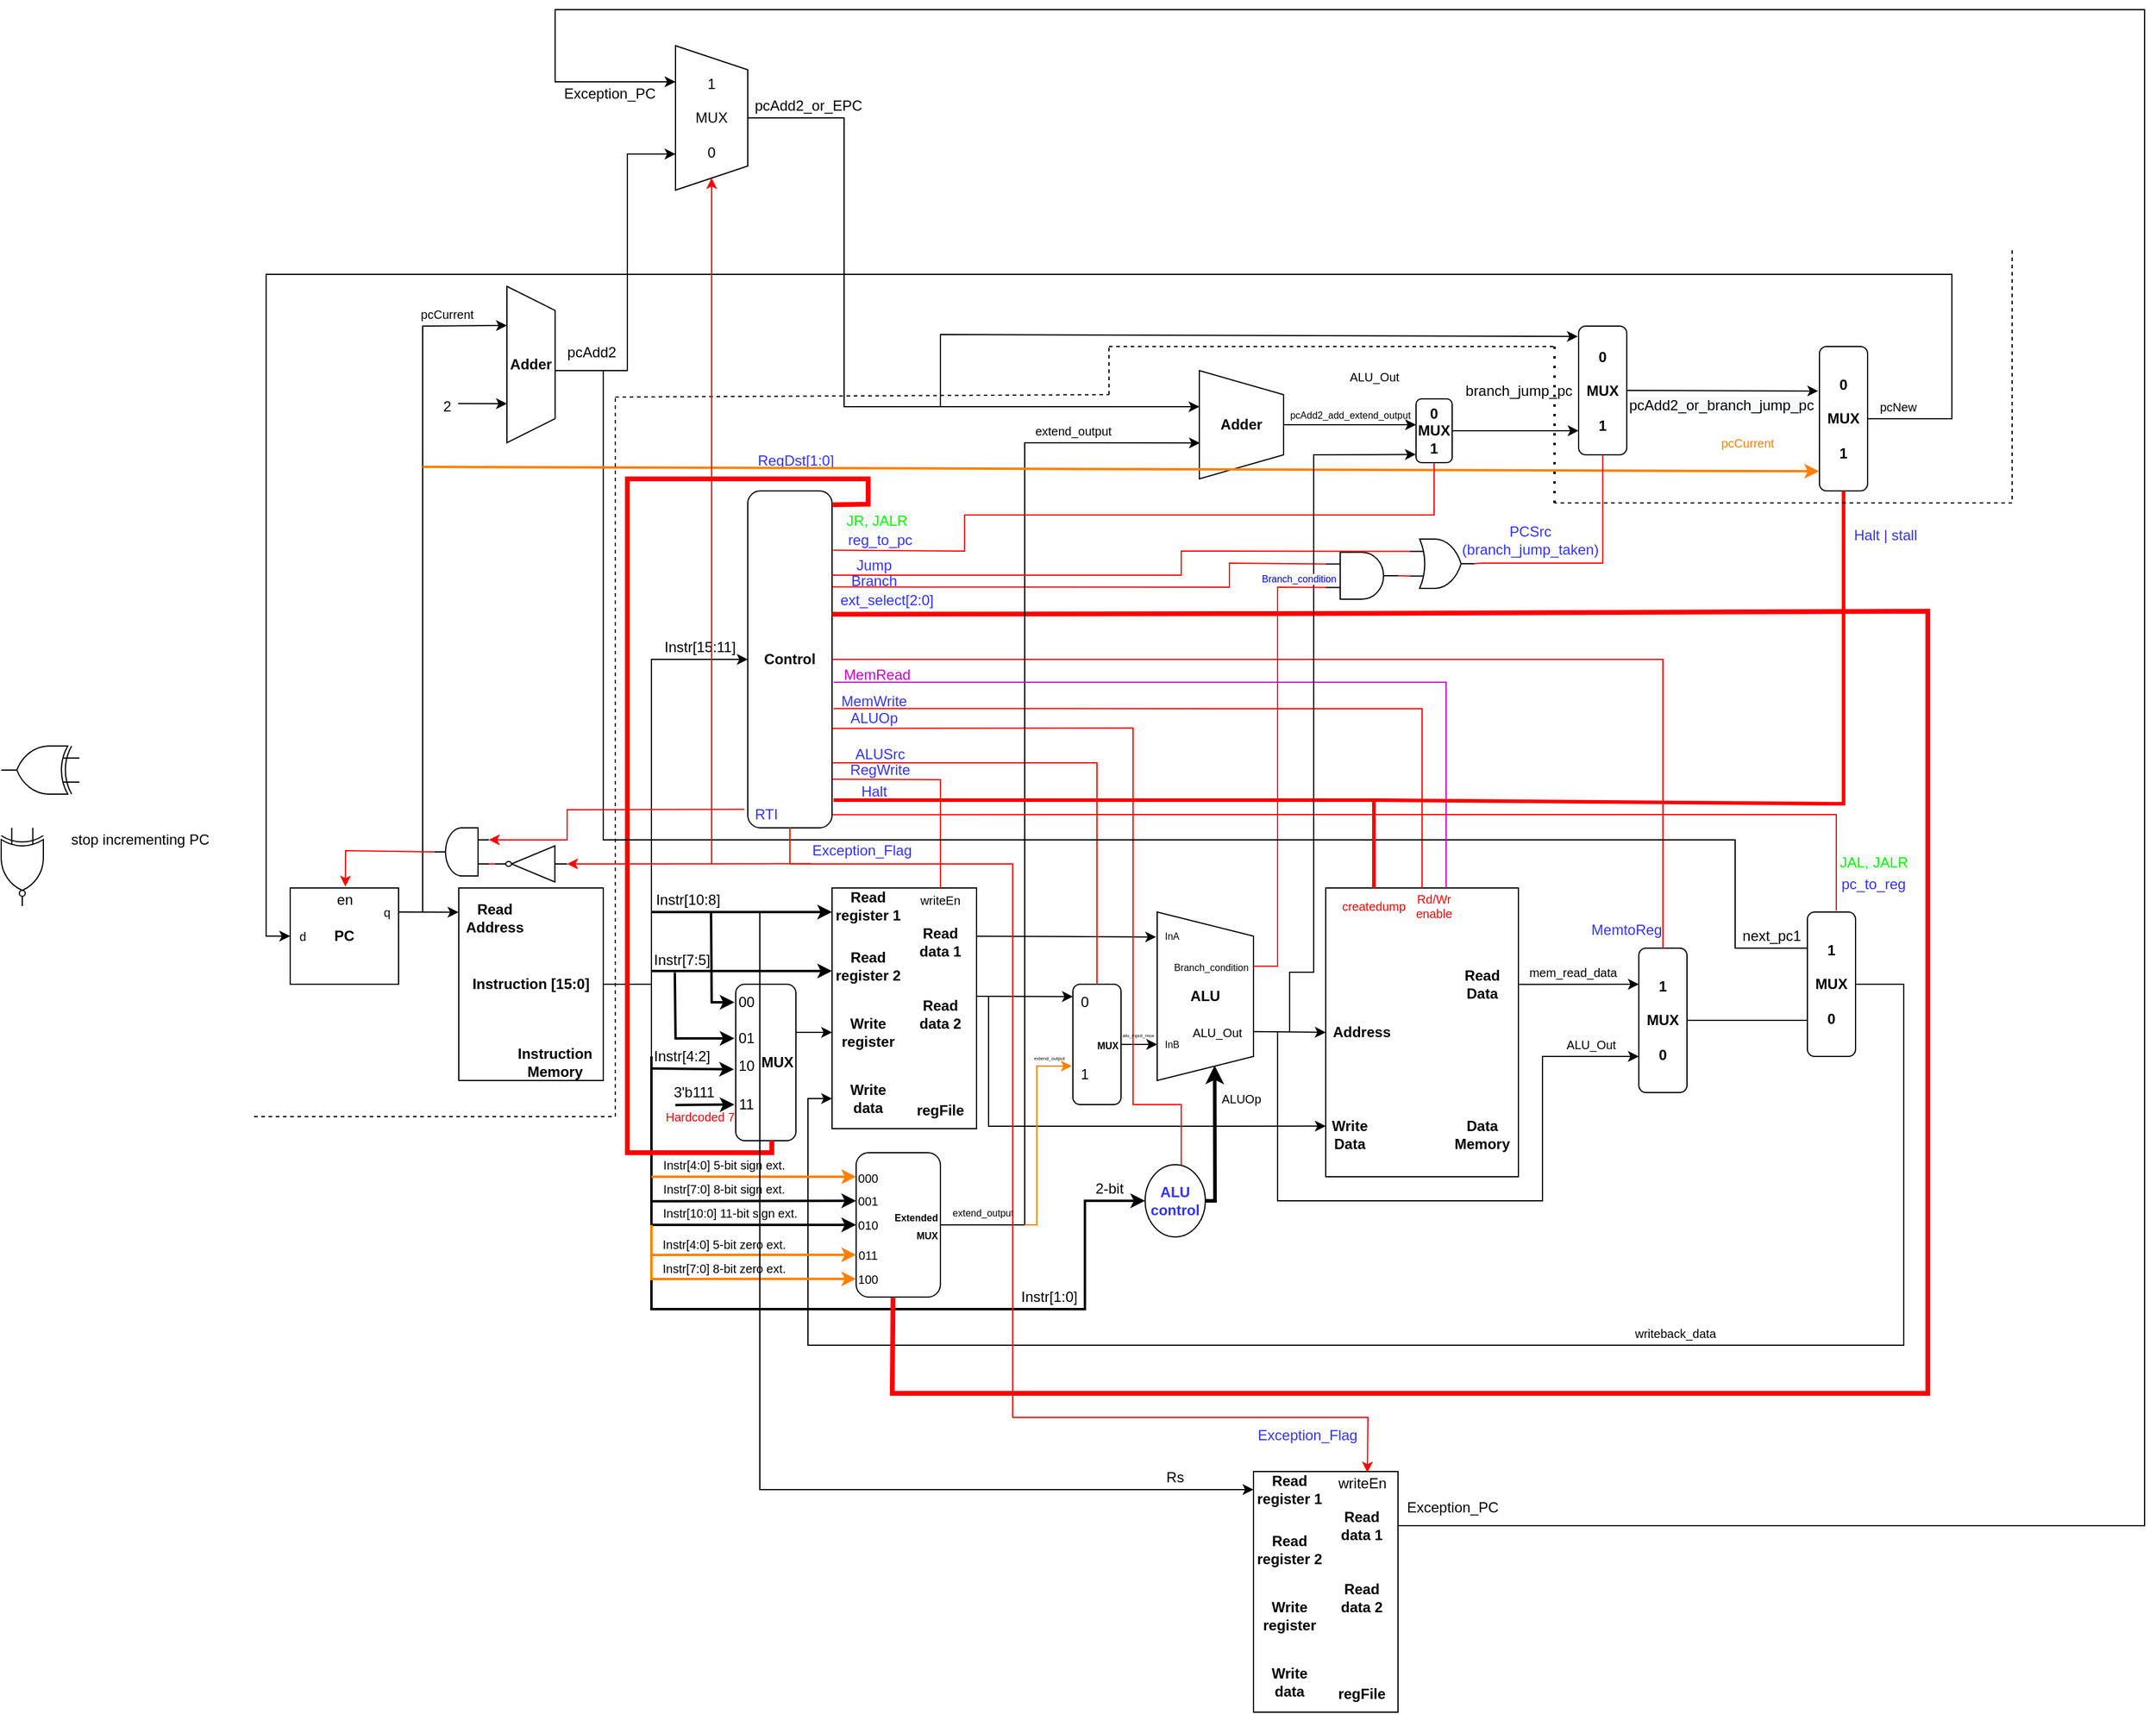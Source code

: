 <mxfile version="16.6.4" type="github">
  <diagram id="hqRiYopjJ3fhep-TcIhG" name="Page-1">
    <mxGraphModel dx="2331" dy="2736" grid="1" gridSize="10" guides="1" tooltips="1" connect="1" arrows="1" fold="1" page="1" pageScale="1" pageWidth="1654" pageHeight="2336" math="0" shadow="0">
      <root>
        <mxCell id="0" />
        <mxCell id="1" parent="0" />
        <mxCell id="qM5BzymKofZII1lBp1W7-1" value="&lt;b&gt;PC&lt;/b&gt;" style="rounded=0;whiteSpace=wrap;html=1;" parent="1" vertex="1">
          <mxGeometry x="60" y="530" width="90" height="80" as="geometry" />
        </mxCell>
        <mxCell id="qM5BzymKofZII1lBp1W7-2" value="&lt;b&gt;Instruction [15:0]&lt;/b&gt;" style="rounded=0;whiteSpace=wrap;html=1;" parent="1" vertex="1">
          <mxGeometry x="200" y="530" width="120" height="160" as="geometry" />
        </mxCell>
        <mxCell id="qM5BzymKofZII1lBp1W7-3" value="&lt;b&gt;Read Address&lt;/b&gt;" style="text;html=1;strokeColor=none;fillColor=none;align=center;verticalAlign=middle;whiteSpace=wrap;rounded=0;" parent="1" vertex="1">
          <mxGeometry x="200" y="540" width="60" height="30" as="geometry" />
        </mxCell>
        <mxCell id="qM5BzymKofZII1lBp1W7-4" value="" style="endArrow=classic;html=1;rounded=0;exitX=1;exitY=0.25;exitDx=0;exitDy=0;entryX=-0.002;entryY=0.126;entryDx=0;entryDy=0;entryPerimeter=0;" parent="1" source="qM5BzymKofZII1lBp1W7-1" target="qM5BzymKofZII1lBp1W7-2" edge="1">
          <mxGeometry width="50" height="50" relative="1" as="geometry">
            <mxPoint x="160" y="520" as="sourcePoint" />
            <mxPoint x="210" y="470" as="targetPoint" />
          </mxGeometry>
        </mxCell>
        <mxCell id="qM5BzymKofZII1lBp1W7-5" value="&lt;b&gt;Adder&lt;/b&gt;" style="shape=trapezoid;perimeter=trapezoidPerimeter;whiteSpace=wrap;html=1;fixedSize=1;direction=south;" parent="1" vertex="1">
          <mxGeometry x="240" y="30" width="40" height="130" as="geometry" />
        </mxCell>
        <mxCell id="qM5BzymKofZII1lBp1W7-6" value="" style="endArrow=classic;html=1;rounded=0;entryX=0.25;entryY=1;entryDx=0;entryDy=0;" parent="1" target="qM5BzymKofZII1lBp1W7-5" edge="1">
          <mxGeometry width="50" height="50" relative="1" as="geometry">
            <mxPoint x="170" y="550" as="sourcePoint" />
            <mxPoint x="200" y="60" as="targetPoint" />
            <Array as="points">
              <mxPoint x="170" y="63" />
            </Array>
          </mxGeometry>
        </mxCell>
        <mxCell id="qM5BzymKofZII1lBp1W7-7" value="" style="endArrow=classic;html=1;rounded=0;entryX=0.75;entryY=1;entryDx=0;entryDy=0;exitX=0.974;exitY=0.371;exitDx=0;exitDy=0;exitPerimeter=0;" parent="1" source="qM5BzymKofZII1lBp1W7-22" target="qM5BzymKofZII1lBp1W7-5" edge="1">
          <mxGeometry width="50" height="50" relative="1" as="geometry">
            <mxPoint x="200" y="140" as="sourcePoint" />
            <mxPoint x="240" y="90" as="targetPoint" />
          </mxGeometry>
        </mxCell>
        <mxCell id="MyGf08Exmg5tDNtChvb7-2" value="" style="edgeStyle=orthogonalEdgeStyle;rounded=0;orthogonalLoop=1;jettySize=auto;html=1;" parent="1" source="qM5BzymKofZII1lBp1W7-8" target="qM5BzymKofZII1lBp1W7-171" edge="1">
          <mxGeometry relative="1" as="geometry">
            <Array as="points">
              <mxPoint x="990" y="145" />
              <mxPoint x="990" y="145" />
            </Array>
          </mxGeometry>
        </mxCell>
        <mxCell id="qM5BzymKofZII1lBp1W7-8" value="&lt;b&gt;Adder&lt;/b&gt;" style="shape=trapezoid;perimeter=trapezoidPerimeter;whiteSpace=wrap;html=1;fixedSize=1;direction=south;" parent="1" vertex="1">
          <mxGeometry x="815" y="100" width="70" height="90" as="geometry" />
        </mxCell>
        <mxCell id="qM5BzymKofZII1lBp1W7-9" value="" style="rounded=0;whiteSpace=wrap;html=1;" parent="1" vertex="1">
          <mxGeometry x="510" y="530" width="120" height="200" as="geometry" />
        </mxCell>
        <mxCell id="qM5BzymKofZII1lBp1W7-10" value="" style="edgeStyle=orthogonalEdgeStyle;rounded=0;orthogonalLoop=1;jettySize=auto;html=1;" parent="1" source="qM5BzymKofZII1lBp1W7-11" edge="1">
          <mxGeometry relative="1" as="geometry">
            <mxPoint x="510" y="650" as="targetPoint" />
            <Array as="points">
              <mxPoint x="510" y="650" />
              <mxPoint x="510" y="650" />
            </Array>
          </mxGeometry>
        </mxCell>
        <mxCell id="qM5BzymKofZII1lBp1W7-11" value="&lt;b&gt;MUX&lt;/b&gt;" style="rounded=1;whiteSpace=wrap;html=1;align=right;" parent="1" vertex="1">
          <mxGeometry x="430" y="610" width="50" height="130" as="geometry" />
        </mxCell>
        <mxCell id="qM5BzymKofZII1lBp1W7-12" value="&lt;b&gt;Read&lt;br&gt;register 1&lt;/b&gt;" style="text;html=1;strokeColor=none;fillColor=none;align=center;verticalAlign=middle;whiteSpace=wrap;rounded=0;" parent="1" vertex="1">
          <mxGeometry x="510" y="530" width="60" height="30" as="geometry" />
        </mxCell>
        <mxCell id="qM5BzymKofZII1lBp1W7-13" value="&lt;b&gt;Read&lt;br&gt;register 2&lt;/b&gt;" style="text;html=1;strokeColor=none;fillColor=none;align=center;verticalAlign=middle;whiteSpace=wrap;rounded=0;" parent="1" vertex="1">
          <mxGeometry x="510" y="580" width="60" height="30" as="geometry" />
        </mxCell>
        <mxCell id="qM5BzymKofZII1lBp1W7-14" value="&lt;b&gt;Write&lt;br&gt;register&lt;/b&gt;" style="text;html=1;strokeColor=none;fillColor=none;align=center;verticalAlign=middle;whiteSpace=wrap;rounded=0;" parent="1" vertex="1">
          <mxGeometry x="510" y="635" width="60" height="30" as="geometry" />
        </mxCell>
        <mxCell id="qM5BzymKofZII1lBp1W7-15" value="&lt;b&gt;Write&lt;br&gt;data&lt;/b&gt;" style="text;html=1;strokeColor=none;fillColor=none;align=center;verticalAlign=middle;whiteSpace=wrap;rounded=0;" parent="1" vertex="1">
          <mxGeometry x="510" y="690" width="60" height="30" as="geometry" />
        </mxCell>
        <mxCell id="qM5BzymKofZII1lBp1W7-16" value="&lt;b&gt;Read&lt;br&gt;data 1&lt;/b&gt;" style="text;html=1;strokeColor=none;fillColor=none;align=center;verticalAlign=middle;whiteSpace=wrap;rounded=0;" parent="1" vertex="1">
          <mxGeometry x="570" y="560" width="60" height="30" as="geometry" />
        </mxCell>
        <mxCell id="qM5BzymKofZII1lBp1W7-17" value="&lt;b&gt;Read&lt;br&gt;data 2&lt;/b&gt;" style="text;html=1;strokeColor=none;fillColor=none;align=center;verticalAlign=middle;whiteSpace=wrap;rounded=0;" parent="1" vertex="1">
          <mxGeometry x="570" y="620" width="60" height="30" as="geometry" />
        </mxCell>
        <mxCell id="qM5BzymKofZII1lBp1W7-18" value="" style="endArrow=classic;html=1;rounded=0;strokeWidth=2;" parent="1" edge="1">
          <mxGeometry width="50" height="50" relative="1" as="geometry">
            <mxPoint x="360" y="599" as="sourcePoint" />
            <mxPoint x="510" y="599" as="targetPoint" />
          </mxGeometry>
        </mxCell>
        <mxCell id="qM5BzymKofZII1lBp1W7-19" value="" style="endArrow=classic;html=1;rounded=0;strokeWidth=2;" parent="1" edge="1">
          <mxGeometry width="50" height="50" relative="1" as="geometry">
            <mxPoint x="360" y="550" as="sourcePoint" />
            <mxPoint x="510" y="550" as="targetPoint" />
          </mxGeometry>
        </mxCell>
        <mxCell id="qM5BzymKofZII1lBp1W7-20" value="" style="endArrow=classic;html=1;rounded=0;exitX=0.407;exitY=1.011;exitDx=0;exitDy=0;exitPerimeter=0;entryX=0;entryY=0.5;entryDx=0;entryDy=0;strokeWidth=2;" parent="1" source="qM5BzymKofZII1lBp1W7-57" target="qM5BzymKofZII1lBp1W7-87" edge="1">
          <mxGeometry width="50" height="50" relative="1" as="geometry">
            <mxPoint x="381.02" y="599.16" as="sourcePoint" />
            <mxPoint x="420" y="623" as="targetPoint" />
            <Array as="points">
              <mxPoint x="380" y="655" />
            </Array>
          </mxGeometry>
        </mxCell>
        <mxCell id="qM5BzymKofZII1lBp1W7-21" value="" style="endArrow=classic;html=1;rounded=0;entryX=-0.023;entryY=0.629;entryDx=0;entryDy=0;strokeWidth=2;entryPerimeter=0;" parent="1" target="qM5BzymKofZII1lBp1W7-88" edge="1">
          <mxGeometry width="50" height="50" relative="1" as="geometry">
            <mxPoint x="360" y="680" as="sourcePoint" />
            <mxPoint x="420" y="656" as="targetPoint" />
          </mxGeometry>
        </mxCell>
        <mxCell id="qM5BzymKofZII1lBp1W7-22" value="2" style="text;html=1;align=center;verticalAlign=middle;resizable=0;points=[];autosize=1;strokeColor=none;fillColor=none;" parent="1" vertex="1">
          <mxGeometry x="180" y="120" width="20" height="20" as="geometry" />
        </mxCell>
        <mxCell id="qM5BzymKofZII1lBp1W7-23" value="&lt;b&gt;0&lt;br&gt;&lt;br&gt;MUX&lt;br&gt;&lt;br&gt;1&lt;/b&gt;" style="rounded=1;whiteSpace=wrap;html=1;" parent="1" vertex="1">
          <mxGeometry x="1130" y="63" width="40" height="107" as="geometry" />
        </mxCell>
        <mxCell id="qM5BzymKofZII1lBp1W7-24" value="" style="endArrow=classic;html=1;rounded=0;entryX=-0.017;entryY=0.081;entryDx=0;entryDy=0;entryPerimeter=0;" parent="1" target="qM5BzymKofZII1lBp1W7-23" edge="1">
          <mxGeometry width="50" height="50" relative="1" as="geometry">
            <mxPoint x="600" y="130" as="sourcePoint" />
            <mxPoint x="950" y="90" as="targetPoint" />
            <Array as="points">
              <mxPoint x="600" y="70" />
            </Array>
          </mxGeometry>
        </mxCell>
        <mxCell id="qM5BzymKofZII1lBp1W7-25" value="" style="endArrow=classic;html=1;rounded=0;entryX=0;entryY=0.5;entryDx=0;entryDy=0;exitX=1;exitY=0.5;exitDx=0;exitDy=0;" parent="1" source="qM5BzymKofZII1lBp1W7-120" target="qM5BzymKofZII1lBp1W7-1" edge="1">
          <mxGeometry width="50" height="50" relative="1" as="geometry">
            <mxPoint x="1140" y="120" as="sourcePoint" />
            <mxPoint x="180" y="30" as="targetPoint" />
            <Array as="points">
              <mxPoint x="1440" y="140" />
              <mxPoint x="1440" y="20" />
              <mxPoint x="1240" y="20" />
              <mxPoint x="1040" y="20" />
              <mxPoint x="920" y="20" />
              <mxPoint x="40" y="20" />
              <mxPoint x="40" y="240" />
              <mxPoint x="40" y="370" />
              <mxPoint x="40" y="570" />
            </Array>
          </mxGeometry>
        </mxCell>
        <mxCell id="qM5BzymKofZII1lBp1W7-26" value="" style="endArrow=none;html=1;rounded=0;" parent="1" edge="1">
          <mxGeometry width="50" height="50" relative="1" as="geometry">
            <mxPoint x="360" y="670" as="sourcePoint" />
            <mxPoint x="360" y="550" as="targetPoint" />
          </mxGeometry>
        </mxCell>
        <mxCell id="qM5BzymKofZII1lBp1W7-27" value="" style="endArrow=none;html=1;rounded=0;exitX=1;exitY=0.5;exitDx=0;exitDy=0;" parent="1" source="qM5BzymKofZII1lBp1W7-2" edge="1">
          <mxGeometry width="50" height="50" relative="1" as="geometry">
            <mxPoint x="330" y="760" as="sourcePoint" />
            <mxPoint x="360" y="610" as="targetPoint" />
          </mxGeometry>
        </mxCell>
        <mxCell id="qM5BzymKofZII1lBp1W7-28" value="" style="endArrow=classic;html=1;rounded=0;entryX=0;entryY=0.5;entryDx=0;entryDy=0;strokeWidth=2;" parent="1" target="qM5BzymKofZII1lBp1W7-84" edge="1">
          <mxGeometry width="50" height="50" relative="1" as="geometry">
            <mxPoint x="360" y="670" as="sourcePoint" />
            <mxPoint x="536.99" y="789.9" as="targetPoint" />
            <Array as="points">
              <mxPoint x="360" y="810" />
            </Array>
          </mxGeometry>
        </mxCell>
        <mxCell id="qM5BzymKofZII1lBp1W7-29" value="" style="edgeStyle=orthogonalEdgeStyle;rounded=0;orthogonalLoop=1;jettySize=auto;html=1;" parent="1" source="qM5BzymKofZII1lBp1W7-30" target="qM5BzymKofZII1lBp1W7-31" edge="1">
          <mxGeometry relative="1" as="geometry">
            <Array as="points">
              <mxPoint x="750" y="655" />
              <mxPoint x="750" y="655" />
            </Array>
          </mxGeometry>
        </mxCell>
        <mxCell id="qM5BzymKofZII1lBp1W7-30" value="&lt;div&gt;&lt;b&gt;&lt;font style=&quot;font-size: 8px&quot;&gt;MUX&lt;/font&gt;&lt;/b&gt;&lt;/div&gt;" style="rounded=1;whiteSpace=wrap;html=1;align=right;" parent="1" vertex="1">
          <mxGeometry x="710" y="610" width="40" height="100" as="geometry" />
        </mxCell>
        <mxCell id="qM5BzymKofZII1lBp1W7-31" value="&lt;b&gt;ALU&lt;/b&gt;" style="shape=trapezoid;perimeter=trapezoidPerimeter;whiteSpace=wrap;html=1;fixedSize=1;direction=south;" parent="1" vertex="1">
          <mxGeometry x="780" y="550" width="80" height="140" as="geometry" />
        </mxCell>
        <mxCell id="qM5BzymKofZII1lBp1W7-32" value="" style="endArrow=classic;html=1;rounded=0;exitX=1.006;exitY=0.303;exitDx=0;exitDy=0;exitPerimeter=0;entryX=0.148;entryY=1.011;entryDx=0;entryDy=0;entryPerimeter=0;" parent="1" target="qM5BzymKofZII1lBp1W7-31" edge="1">
          <mxGeometry width="50" height="50" relative="1" as="geometry">
            <mxPoint x="630.36" y="570.09" as="sourcePoint" />
            <mxPoint x="758" y="570" as="targetPoint" />
          </mxGeometry>
        </mxCell>
        <mxCell id="qM5BzymKofZII1lBp1W7-33" value="" style="endArrow=classic;html=1;rounded=0;entryX=0;entryY=0.103;entryDx=0;entryDy=0;exitX=1;exitY=0;exitDx=0;exitDy=0;entryPerimeter=0;" parent="1" source="qM5BzymKofZII1lBp1W7-17" target="qM5BzymKofZII1lBp1W7-30" edge="1">
          <mxGeometry width="50" height="50" relative="1" as="geometry">
            <mxPoint x="550" y="610" as="sourcePoint" />
            <mxPoint x="600" y="560" as="targetPoint" />
          </mxGeometry>
        </mxCell>
        <mxCell id="qM5BzymKofZII1lBp1W7-34" value="" style="rounded=0;whiteSpace=wrap;html=1;" parent="1" vertex="1">
          <mxGeometry x="920" y="530" width="160" height="240" as="geometry" />
        </mxCell>
        <mxCell id="qM5BzymKofZII1lBp1W7-35" value="" style="endArrow=classic;html=1;rounded=0;entryX=0;entryY=0.5;entryDx=0;entryDy=0;exitX=0.71;exitY=-0.004;exitDx=0;exitDy=0;exitPerimeter=0;" parent="1" source="qM5BzymKofZII1lBp1W7-31" target="qM5BzymKofZII1lBp1W7-34" edge="1">
          <mxGeometry width="50" height="50" relative="1" as="geometry">
            <mxPoint x="810" y="800" as="sourcePoint" />
            <mxPoint x="860" y="750" as="targetPoint" />
          </mxGeometry>
        </mxCell>
        <mxCell id="qM5BzymKofZII1lBp1W7-36" value="" style="endArrow=classic;html=1;rounded=0;entryX=0;entryY=0.833;entryDx=0;entryDy=0;entryPerimeter=0;" parent="1" edge="1">
          <mxGeometry width="50" height="50" relative="1" as="geometry">
            <mxPoint x="640" y="620" as="sourcePoint" />
            <mxPoint x="920" y="727.92" as="targetPoint" />
            <Array as="points">
              <mxPoint x="640" y="728" />
            </Array>
          </mxGeometry>
        </mxCell>
        <mxCell id="qM5BzymKofZII1lBp1W7-37" value="&lt;b&gt;1&lt;br&gt;&lt;br&gt;MUX&lt;br&gt;&lt;br&gt;0&lt;/b&gt;" style="rounded=1;whiteSpace=wrap;html=1;" parent="1" vertex="1">
          <mxGeometry x="1180" y="580" width="40" height="120" as="geometry" />
        </mxCell>
        <mxCell id="qM5BzymKofZII1lBp1W7-38" value="" style="endArrow=classic;html=1;rounded=0;exitX=1.004;exitY=0.334;exitDx=0;exitDy=0;exitPerimeter=0;entryX=0;entryY=0.25;entryDx=0;entryDy=0;" parent="1" source="qM5BzymKofZII1lBp1W7-34" target="qM5BzymKofZII1lBp1W7-37" edge="1">
          <mxGeometry width="50" height="50" relative="1" as="geometry">
            <mxPoint x="1110" y="570" as="sourcePoint" />
            <mxPoint x="1160" y="520" as="targetPoint" />
          </mxGeometry>
        </mxCell>
        <mxCell id="qM5BzymKofZII1lBp1W7-39" value="" style="endArrow=classic;html=1;rounded=0;entryX=0;entryY=0.75;entryDx=0;entryDy=0;" parent="1" target="qM5BzymKofZII1lBp1W7-37" edge="1">
          <mxGeometry width="50" height="50" relative="1" as="geometry">
            <mxPoint x="880" y="650" as="sourcePoint" />
            <mxPoint x="1120.0" y="670" as="targetPoint" />
            <Array as="points">
              <mxPoint x="880" y="790" />
              <mxPoint x="1100" y="790" />
              <mxPoint x="1100" y="670" />
            </Array>
          </mxGeometry>
        </mxCell>
        <mxCell id="qM5BzymKofZII1lBp1W7-40" value="&lt;font color=&quot;#3333ff&quot;&gt;&lt;b&gt;ALU&lt;br&gt;control&lt;/b&gt;&lt;/font&gt;" style="ellipse;whiteSpace=wrap;html=1;" parent="1" vertex="1">
          <mxGeometry x="770" y="760" width="50" height="60" as="geometry" />
        </mxCell>
        <mxCell id="qM5BzymKofZII1lBp1W7-41" value="" style="endArrow=classic;html=1;rounded=0;entryX=0;entryY=0.5;entryDx=0;entryDy=0;strokeWidth=2;" parent="1" target="qM5BzymKofZII1lBp1W7-40" edge="1">
          <mxGeometry width="50" height="50" relative="1" as="geometry">
            <mxPoint x="360" y="860" as="sourcePoint" />
            <mxPoint x="590" y="840" as="targetPoint" />
            <Array as="points">
              <mxPoint x="360" y="850" />
              <mxPoint x="360" y="880" />
              <mxPoint x="720" y="880" />
              <mxPoint x="720" y="790" />
            </Array>
          </mxGeometry>
        </mxCell>
        <mxCell id="qM5BzymKofZII1lBp1W7-42" value="" style="endArrow=classic;html=1;rounded=0;exitX=1;exitY=0.5;exitDx=0;exitDy=0;entryX=0.911;entryY=0.403;entryDx=0;entryDy=0;entryPerimeter=0;strokeWidth=3;" parent="1" source="qM5BzymKofZII1lBp1W7-40" target="qM5BzymKofZII1lBp1W7-31" edge="1">
          <mxGeometry width="50" height="50" relative="1" as="geometry">
            <mxPoint x="800" y="900" as="sourcePoint" />
            <mxPoint x="850" y="850" as="targetPoint" />
            <Array as="points">
              <mxPoint x="828" y="790" />
            </Array>
          </mxGeometry>
        </mxCell>
        <mxCell id="qM5BzymKofZII1lBp1W7-43" value="&lt;b&gt;regFile&lt;/b&gt;" style="text;html=1;strokeColor=none;fillColor=none;align=center;verticalAlign=middle;whiteSpace=wrap;rounded=0;" parent="1" vertex="1">
          <mxGeometry x="570" y="700" width="60" height="30" as="geometry" />
        </mxCell>
        <mxCell id="qM5BzymKofZII1lBp1W7-44" value="&lt;font color=&quot;#3333ff&quot;&gt;RegDst[1:0]&lt;/font&gt;" style="text;html=1;strokeColor=none;fillColor=none;align=center;verticalAlign=middle;whiteSpace=wrap;rounded=0;" parent="1" vertex="1">
          <mxGeometry x="450" y="160" width="60" height="30" as="geometry" />
        </mxCell>
        <mxCell id="qM5BzymKofZII1lBp1W7-45" value="&lt;font color=&quot;#3333ff&quot;&gt;MemtoReg&lt;/font&gt;" style="text;html=1;strokeColor=none;fillColor=none;align=center;verticalAlign=middle;whiteSpace=wrap;rounded=0;" parent="1" vertex="1">
          <mxGeometry x="1140" y="550" width="60" height="30" as="geometry" />
        </mxCell>
        <mxCell id="qM5BzymKofZII1lBp1W7-46" value="" style="endArrow=classic;html=1;rounded=0;fontColor=#3333FF;entryX=0;entryY=0.5;entryDx=0;entryDy=0;exitX=1;exitY=0.5;exitDx=0;exitDy=0;" parent="1" source="qM5BzymKofZII1lBp1W7-93" target="qM5BzymKofZII1lBp1W7-15" edge="1">
          <mxGeometry width="50" height="50" relative="1" as="geometry">
            <mxPoint x="410" y="950" as="sourcePoint" />
            <mxPoint x="460" y="900" as="targetPoint" />
            <Array as="points">
              <mxPoint x="1400" y="610" />
              <mxPoint x="1400" y="910" />
              <mxPoint x="840" y="910" />
              <mxPoint x="490" y="910" />
              <mxPoint x="490" y="705" />
            </Array>
          </mxGeometry>
        </mxCell>
        <mxCell id="qM5BzymKofZII1lBp1W7-47" value="&lt;font color=&quot;#000000&quot;&gt;&lt;font style=&quot;font-size: 8px&quot;&gt;Branch_condition&lt;/font&gt;&lt;br&gt;&lt;/font&gt;" style="text;html=1;strokeColor=none;fillColor=none;align=center;verticalAlign=middle;whiteSpace=wrap;rounded=0;fontColor=#3333FF;" parent="1" vertex="1">
          <mxGeometry x="790" y="580" width="70" height="30" as="geometry" />
        </mxCell>
        <mxCell id="qM5BzymKofZII1lBp1W7-48" value="&lt;font color=&quot;#000000&quot;&gt;&lt;font style=&quot;font-size: 10px&quot;&gt;ALU_Out&lt;/font&gt;&lt;br&gt;&lt;/font&gt;" style="text;html=1;strokeColor=none;fillColor=none;align=center;verticalAlign=middle;whiteSpace=wrap;rounded=0;fontColor=#3333FF;" parent="1" vertex="1">
          <mxGeometry x="810" y="635" width="40" height="30" as="geometry" />
        </mxCell>
        <mxCell id="qM5BzymKofZII1lBp1W7-49" value="&lt;font color=&quot;#000000&quot;&gt;&lt;b&gt;Address&lt;/b&gt;&lt;br&gt;&lt;/font&gt;" style="text;html=1;strokeColor=none;fillColor=none;align=center;verticalAlign=middle;whiteSpace=wrap;rounded=0;fontColor=#3333FF;" parent="1" vertex="1">
          <mxGeometry x="920" y="635" width="60" height="30" as="geometry" />
        </mxCell>
        <mxCell id="qM5BzymKofZII1lBp1W7-50" value="&lt;b&gt;Data&lt;br&gt;Memory&lt;/b&gt;" style="text;html=1;strokeColor=none;fillColor=none;align=center;verticalAlign=middle;whiteSpace=wrap;rounded=0;fontColor=#000000;" parent="1" vertex="1">
          <mxGeometry x="1020" y="720" width="60" height="30" as="geometry" />
        </mxCell>
        <mxCell id="qM5BzymKofZII1lBp1W7-51" value="&lt;b&gt;Instruction&lt;br&gt;Memory&lt;/b&gt;" style="text;html=1;strokeColor=none;fillColor=none;align=center;verticalAlign=middle;whiteSpace=wrap;rounded=0;fontColor=#000000;" parent="1" vertex="1">
          <mxGeometry x="250" y="660" width="60" height="30" as="geometry" />
        </mxCell>
        <mxCell id="qM5BzymKofZII1lBp1W7-52" value="&lt;font color=&quot;#000000&quot;&gt;&lt;b&gt;Read&lt;br&gt;Data&lt;/b&gt;&lt;br&gt;&lt;/font&gt;" style="text;html=1;strokeColor=none;fillColor=none;align=center;verticalAlign=middle;whiteSpace=wrap;rounded=0;fontColor=#3333FF;" parent="1" vertex="1">
          <mxGeometry x="1020" y="595" width="60" height="30" as="geometry" />
        </mxCell>
        <mxCell id="qM5BzymKofZII1lBp1W7-53" value="&lt;font color=&quot;#000000&quot;&gt;&lt;b&gt;Write&lt;br&gt;Data&lt;/b&gt;&lt;br&gt;&lt;/font&gt;" style="text;html=1;strokeColor=none;fillColor=none;align=center;verticalAlign=middle;whiteSpace=wrap;rounded=0;fontColor=#3333FF;" parent="1" vertex="1">
          <mxGeometry x="910" y="720" width="60" height="30" as="geometry" />
        </mxCell>
        <mxCell id="qM5BzymKofZII1lBp1W7-54" value="Instr[15:11]" style="text;html=1;align=center;verticalAlign=middle;resizable=0;points=[];autosize=1;strokeColor=none;fillColor=none;" parent="1" vertex="1">
          <mxGeometry x="365" y="320" width="70" height="20" as="geometry" />
        </mxCell>
        <mxCell id="qM5BzymKofZII1lBp1W7-55" value="" style="endArrow=classic;html=1;rounded=0;entryX=0;entryY=0.5;entryDx=0;entryDy=0;" parent="1" target="qM5BzymKofZII1lBp1W7-63" edge="1">
          <mxGeometry width="50" height="50" relative="1" as="geometry">
            <mxPoint x="360" y="550" as="sourcePoint" />
            <mxPoint x="460.0" y="340" as="targetPoint" />
            <Array as="points">
              <mxPoint x="360" y="340" />
            </Array>
          </mxGeometry>
        </mxCell>
        <mxCell id="qM5BzymKofZII1lBp1W7-56" value="Instr[10:8]" style="text;html=1;align=center;verticalAlign=middle;resizable=0;points=[];autosize=1;strokeColor=none;fillColor=none;" parent="1" vertex="1">
          <mxGeometry x="355" y="530" width="70" height="20" as="geometry" />
        </mxCell>
        <mxCell id="qM5BzymKofZII1lBp1W7-57" value="Instr[7:5]" style="text;html=1;align=center;verticalAlign=middle;resizable=0;points=[];autosize=1;strokeColor=none;fillColor=none;" parent="1" vertex="1">
          <mxGeometry x="355" y="580" width="60" height="20" as="geometry" />
        </mxCell>
        <mxCell id="qM5BzymKofZII1lBp1W7-58" value="Instr[4:2]" style="text;html=1;align=center;verticalAlign=middle;resizable=0;points=[];autosize=1;strokeColor=none;fillColor=none;" parent="1" vertex="1">
          <mxGeometry x="355" y="660" width="60" height="20" as="geometry" />
        </mxCell>
        <mxCell id="qM5BzymKofZII1lBp1W7-59" value="&lt;font style=&quot;font-size: 10px&quot;&gt;Instr[10:0] 11-bit sign ext.&lt;/font&gt;" style="text;html=1;align=center;verticalAlign=middle;resizable=0;points=[];autosize=1;strokeColor=none;fillColor=none;" parent="1" vertex="1">
          <mxGeometry x="360" y="790" width="130" height="20" as="geometry" />
        </mxCell>
        <mxCell id="qM5BzymKofZII1lBp1W7-60" value="" style="verticalLabelPosition=bottom;shadow=0;dashed=0;align=center;html=1;verticalAlign=top;shape=mxgraph.electrical.logic_gates.logic_gate;operation=and;" parent="1" vertex="1">
          <mxGeometry x="920" y="251" width="60" height="39" as="geometry" />
        </mxCell>
        <mxCell id="qM5BzymKofZII1lBp1W7-61" value="" style="endArrow=none;html=1;rounded=0;exitX=1;exitY=0.5;exitDx=0;exitDy=0;strokeColor=#FF0000;entryX=0;entryY=0.75;entryDx=0;entryDy=0;entryPerimeter=0;" parent="1" source="qM5BzymKofZII1lBp1W7-47" target="qM5BzymKofZII1lBp1W7-60" edge="1">
          <mxGeometry width="50" height="50" relative="1" as="geometry">
            <mxPoint x="850" y="320" as="sourcePoint" />
            <mxPoint x="890" y="263" as="targetPoint" />
            <Array as="points">
              <mxPoint x="880" y="595" />
              <mxPoint x="880" y="280" />
            </Array>
          </mxGeometry>
        </mxCell>
        <mxCell id="qM5BzymKofZII1lBp1W7-62" value="" style="endArrow=none;html=1;rounded=0;strokeColor=#FF0000;entryX=0;entryY=0.25;entryDx=0;entryDy=0;entryPerimeter=0;exitX=0.999;exitY=0.285;exitDx=0;exitDy=0;exitPerimeter=0;" parent="1" source="qM5BzymKofZII1lBp1W7-63" target="qM5BzymKofZII1lBp1W7-60" edge="1">
          <mxGeometry width="50" height="50" relative="1" as="geometry">
            <mxPoint x="510" y="243" as="sourcePoint" />
            <mxPoint x="810" y="270" as="targetPoint" />
            <Array as="points">
              <mxPoint x="840" y="280" />
              <mxPoint x="840" y="260" />
            </Array>
          </mxGeometry>
        </mxCell>
        <mxCell id="qM5BzymKofZII1lBp1W7-63" value="&lt;b&gt;Control&lt;/b&gt;" style="rounded=1;whiteSpace=wrap;html=1;" parent="1" vertex="1">
          <mxGeometry x="440" y="200" width="70" height="280" as="geometry" />
        </mxCell>
        <mxCell id="qM5BzymKofZII1lBp1W7-64" value="&lt;font color=&quot;#3333ff&quot;&gt;Branch&lt;/font&gt;" style="text;html=1;strokeColor=none;fillColor=none;align=center;verticalAlign=middle;whiteSpace=wrap;rounded=0;" parent="1" vertex="1">
          <mxGeometry x="515" y="265" width="60" height="20" as="geometry" />
        </mxCell>
        <mxCell id="qM5BzymKofZII1lBp1W7-65" value="&lt;font&gt;MemRead&lt;/font&gt;" style="text;html=1;strokeColor=none;fillColor=none;align=center;verticalAlign=middle;whiteSpace=wrap;rounded=0;fontColor=#CC00CC;" parent="1" vertex="1">
          <mxGeometry x="515" y="338" width="65" height="30" as="geometry" />
        </mxCell>
        <mxCell id="qM5BzymKofZII1lBp1W7-66" value="&lt;font color=&quot;#3333ff&quot;&gt;ALUOp&lt;/font&gt;" style="text;html=1;strokeColor=none;fillColor=none;align=center;verticalAlign=middle;whiteSpace=wrap;rounded=0;" parent="1" vertex="1">
          <mxGeometry x="515" y="374" width="60" height="30" as="geometry" />
        </mxCell>
        <mxCell id="qM5BzymKofZII1lBp1W7-67" value="" style="endArrow=none;html=1;rounded=0;strokeColor=#FF0000;exitX=1.005;exitY=0.705;exitDx=0;exitDy=0;exitPerimeter=0;" parent="1" source="qM5BzymKofZII1lBp1W7-63" edge="1">
          <mxGeometry width="50" height="50" relative="1" as="geometry">
            <mxPoint x="570" y="420" as="sourcePoint" />
            <mxPoint x="800" y="760" as="targetPoint" />
            <Array as="points">
              <mxPoint x="760" y="397" />
              <mxPoint x="760" y="710" />
              <mxPoint x="800" y="710" />
              <mxPoint x="800" y="750" />
            </Array>
          </mxGeometry>
        </mxCell>
        <mxCell id="qM5BzymKofZII1lBp1W7-68" value="&lt;font color=&quot;#3333ff&quot;&gt;MemWrite&lt;/font&gt;" style="text;html=1;strokeColor=none;fillColor=none;align=center;verticalAlign=middle;whiteSpace=wrap;rounded=0;" parent="1" vertex="1">
          <mxGeometry x="515" y="360" width="60" height="30" as="geometry" />
        </mxCell>
        <mxCell id="qM5BzymKofZII1lBp1W7-69" value="" style="endArrow=none;html=1;rounded=0;strokeColor=#FF0000;entryX=0.5;entryY=0;entryDx=0;entryDy=0;exitX=1.016;exitY=0.646;exitDx=0;exitDy=0;exitPerimeter=0;" parent="1" source="qM5BzymKofZII1lBp1W7-63" target="qM5BzymKofZII1lBp1W7-34" edge="1">
          <mxGeometry width="50" height="50" relative="1" as="geometry">
            <mxPoint x="530" y="370" as="sourcePoint" />
            <mxPoint x="970" y="370" as="targetPoint" />
            <Array as="points">
              <mxPoint x="1000" y="381" />
            </Array>
          </mxGeometry>
        </mxCell>
        <mxCell id="qM5BzymKofZII1lBp1W7-70" value="&lt;font color=&quot;#3333ff&quot;&gt;ALUSrc&lt;/font&gt;" style="text;html=1;strokeColor=none;fillColor=none;align=center;verticalAlign=middle;whiteSpace=wrap;rounded=0;" parent="1" vertex="1">
          <mxGeometry x="520" y="404" width="60" height="30" as="geometry" />
        </mxCell>
        <mxCell id="qM5BzymKofZII1lBp1W7-71" value="" style="endArrow=none;html=1;rounded=0;strokeColor=#FF0000;exitX=1.01;exitY=0.807;exitDx=0;exitDy=0;entryX=0.5;entryY=0;entryDx=0;entryDy=0;strokeWidth=1;exitPerimeter=0;" parent="1" source="qM5BzymKofZII1lBp1W7-63" target="qM5BzymKofZII1lBp1W7-30" edge="1">
          <mxGeometry width="50" height="50" relative="1" as="geometry">
            <mxPoint x="540" y="460" as="sourcePoint" />
            <mxPoint x="590" y="410" as="targetPoint" />
            <Array as="points">
              <mxPoint x="730" y="426" />
            </Array>
          </mxGeometry>
        </mxCell>
        <mxCell id="qM5BzymKofZII1lBp1W7-72" value="" style="endArrow=none;html=1;rounded=0;strokeColor=#FF0000;exitX=1.006;exitY=0.856;exitDx=0;exitDy=0;exitPerimeter=0;entryX=0.75;entryY=0;entryDx=0;entryDy=0;" parent="1" source="qM5BzymKofZII1lBp1W7-63" target="qM5BzymKofZII1lBp1W7-9" edge="1">
          <mxGeometry width="50" height="50" relative="1" as="geometry">
            <mxPoint x="570" y="480" as="sourcePoint" />
            <mxPoint x="620" y="430" as="targetPoint" />
            <Array as="points">
              <mxPoint x="600" y="440" />
              <mxPoint x="600" y="480" />
            </Array>
          </mxGeometry>
        </mxCell>
        <mxCell id="qM5BzymKofZII1lBp1W7-73" value="&lt;font color=&quot;#3333ff&quot;&gt;RegWrite&lt;/font&gt;" style="text;html=1;strokeColor=none;fillColor=none;align=center;verticalAlign=middle;whiteSpace=wrap;rounded=0;" parent="1" vertex="1">
          <mxGeometry x="520" y="417" width="60" height="30" as="geometry" />
        </mxCell>
        <mxCell id="qM5BzymKofZII1lBp1W7-74" value="" style="endArrow=none;html=1;rounded=0;strokeColor=#FF0000;entryX=1.01;entryY=0.041;entryDx=0;entryDy=0;entryPerimeter=0;strokeWidth=4;" parent="1" target="qM5BzymKofZII1lBp1W7-63" edge="1">
          <mxGeometry width="50" height="50" relative="1" as="geometry">
            <mxPoint x="460" y="740" as="sourcePoint" />
            <mxPoint x="370" y="200" as="targetPoint" />
            <Array as="points">
              <mxPoint x="460" y="750" />
              <mxPoint x="340" y="750" />
              <mxPoint x="340" y="190" />
              <mxPoint x="430" y="190" />
              <mxPoint x="540" y="190" />
              <mxPoint x="540" y="211" />
            </Array>
          </mxGeometry>
        </mxCell>
        <mxCell id="qM5BzymKofZII1lBp1W7-75" value="" style="endArrow=none;html=1;rounded=0;strokeColor=#FF0000;exitX=1;exitY=0.5;exitDx=0;exitDy=0;entryX=0.5;entryY=0;entryDx=0;entryDy=0;" parent="1" source="qM5BzymKofZII1lBp1W7-63" target="qM5BzymKofZII1lBp1W7-37" edge="1">
          <mxGeometry width="50" height="50" relative="1" as="geometry">
            <mxPoint x="720" y="350" as="sourcePoint" />
            <mxPoint x="770" y="300" as="targetPoint" />
            <Array as="points">
              <mxPoint x="1200" y="340" />
            </Array>
          </mxGeometry>
        </mxCell>
        <mxCell id="qM5BzymKofZII1lBp1W7-76" value="&lt;font color=&quot;#3333ff&quot;&gt;PCSrc&lt;br&gt;(branch_jump_taken)&lt;br&gt;&lt;/font&gt;" style="text;html=1;strokeColor=none;fillColor=none;align=center;verticalAlign=middle;whiteSpace=wrap;rounded=0;" parent="1" vertex="1">
          <mxGeometry x="1030" y="226" width="120" height="30" as="geometry" />
        </mxCell>
        <mxCell id="qM5BzymKofZII1lBp1W7-77" value="Instr[1:0]" style="text;html=1;align=center;verticalAlign=middle;resizable=0;points=[];autosize=1;strokeColor=none;fillColor=none;" parent="1" vertex="1">
          <mxGeometry x="660" y="860" width="60" height="20" as="geometry" />
        </mxCell>
        <mxCell id="qM5BzymKofZII1lBp1W7-78" value="" style="endArrow=none;html=1;rounded=0;strokeColor=#FF0000;exitX=1.001;exitY=0.366;exitDx=0;exitDy=0;entryX=0.438;entryY=1.005;entryDx=0;entryDy=0;strokeWidth=4;entryPerimeter=0;exitPerimeter=0;" parent="1" source="qM5BzymKofZII1lBp1W7-63" target="qM5BzymKofZII1lBp1W7-82" edge="1">
          <mxGeometry width="50" height="50" relative="1" as="geometry">
            <mxPoint x="512.47" y="260.48" as="sourcePoint" />
            <mxPoint x="562.29" y="850.1" as="targetPoint" />
            <Array as="points">
              <mxPoint x="880" y="302" />
              <mxPoint x="1420" y="300" />
              <mxPoint x="1420" y="950" />
              <mxPoint x="810" y="950" />
              <mxPoint x="560" y="950" />
            </Array>
          </mxGeometry>
        </mxCell>
        <mxCell id="qM5BzymKofZII1lBp1W7-79" value="&lt;span style=&quot;color: rgb(51 , 51 , 255) ; font-family: &amp;#34;helvetica&amp;#34; ; font-size: 12px ; font-style: normal ; font-weight: 400 ; letter-spacing: normal ; text-align: center ; text-indent: 0px ; text-transform: none ; word-spacing: 0px ; background-color: rgb(248 , 249 , 250) ; display: inline ; float: none&quot;&gt;ext_select[2:0]&lt;/span&gt;" style="text;whiteSpace=wrap;html=1;" parent="1" vertex="1">
          <mxGeometry x="515" y="277" width="100" height="28" as="geometry" />
        </mxCell>
        <mxCell id="qM5BzymKofZII1lBp1W7-80" value="" style="endArrow=classic;html=1;rounded=0;strokeColor=#000000;exitX=1;exitY=0.5;exitDx=0;exitDy=0;entryX=0.668;entryY=0.993;entryDx=0;entryDy=0;entryPerimeter=0;" parent="1" source="qM5BzymKofZII1lBp1W7-84" target="qM5BzymKofZII1lBp1W7-8" edge="1">
          <mxGeometry width="50" height="50" relative="1" as="geometry">
            <mxPoint x="599.78" y="835.311" as="sourcePoint" />
            <mxPoint x="740" y="160.0" as="targetPoint" />
            <Array as="points">
              <mxPoint x="670" y="810" />
              <mxPoint x="670" y="160" />
            </Array>
          </mxGeometry>
        </mxCell>
        <mxCell id="qM5BzymKofZII1lBp1W7-81" value="2-bit" style="text;html=1;align=center;verticalAlign=middle;resizable=0;points=[];autosize=1;strokeColor=none;fillColor=none;" parent="1" vertex="1">
          <mxGeometry x="720" y="770" width="40" height="20" as="geometry" />
        </mxCell>
        <mxCell id="qM5BzymKofZII1lBp1W7-82" value="&lt;font style=&quot;font-size: 8px&quot;&gt;&lt;b&gt;Extended&lt;br&gt;MUX&lt;/b&gt;&lt;/font&gt;" style="rounded=1;whiteSpace=wrap;html=1;align=right;" parent="1" vertex="1">
          <mxGeometry x="530" y="750" width="70" height="120" as="geometry" />
        </mxCell>
        <mxCell id="qM5BzymKofZII1lBp1W7-83" value="000" style="text;html=1;strokeColor=none;fillColor=none;align=center;verticalAlign=middle;whiteSpace=wrap;rounded=0;fontSize=10;" parent="1" vertex="1">
          <mxGeometry x="530" y="756" width="20" height="30" as="geometry" />
        </mxCell>
        <mxCell id="qM5BzymKofZII1lBp1W7-84" value="010" style="text;html=1;strokeColor=none;fillColor=none;align=center;verticalAlign=middle;whiteSpace=wrap;rounded=0;fontSize=10;" parent="1" vertex="1">
          <mxGeometry x="530" y="795" width="20" height="30" as="geometry" />
        </mxCell>
        <mxCell id="qM5BzymKofZII1lBp1W7-85" value="&lt;font color=&quot;#3333ff&quot;&gt;Halt&lt;/font&gt;" style="text;html=1;strokeColor=none;fillColor=none;align=center;verticalAlign=middle;whiteSpace=wrap;rounded=0;" parent="1" vertex="1">
          <mxGeometry x="515" y="435" width="60" height="30" as="geometry" />
        </mxCell>
        <mxCell id="qM5BzymKofZII1lBp1W7-86" value="00" style="text;html=1;strokeColor=none;fillColor=none;align=center;verticalAlign=middle;whiteSpace=wrap;rounded=0;" parent="1" vertex="1">
          <mxGeometry x="429" y="610" width="20" height="30" as="geometry" />
        </mxCell>
        <mxCell id="qM5BzymKofZII1lBp1W7-87" value="01" style="text;html=1;strokeColor=none;fillColor=none;align=center;verticalAlign=middle;whiteSpace=wrap;rounded=0;" parent="1" vertex="1">
          <mxGeometry x="429" y="640" width="20" height="30" as="geometry" />
        </mxCell>
        <mxCell id="qM5BzymKofZII1lBp1W7-88" value="10" style="text;html=1;strokeColor=none;fillColor=none;align=center;verticalAlign=middle;whiteSpace=wrap;rounded=0;" parent="1" vertex="1">
          <mxGeometry x="429" y="665" width="20" height="25" as="geometry" />
        </mxCell>
        <mxCell id="qM5BzymKofZII1lBp1W7-89" value="11" style="text;html=1;strokeColor=none;fillColor=none;align=center;verticalAlign=middle;whiteSpace=wrap;rounded=0;" parent="1" vertex="1">
          <mxGeometry x="429" y="695" width="20" height="30" as="geometry" />
        </mxCell>
        <mxCell id="qM5BzymKofZII1lBp1W7-90" value="" style="endArrow=classic;html=1;rounded=0;strokeColor=#000000;strokeWidth=2;exitX=0.779;exitY=1.017;exitDx=0;exitDy=0;exitPerimeter=0;entryX=0;entryY=0.5;entryDx=0;entryDy=0;" parent="1" source="qM5BzymKofZII1lBp1W7-56" target="qM5BzymKofZII1lBp1W7-86" edge="1">
          <mxGeometry width="50" height="50" relative="1" as="geometry">
            <mxPoint x="190" y="790" as="sourcePoint" />
            <mxPoint x="240" y="740" as="targetPoint" />
            <Array as="points">
              <mxPoint x="410" y="625" />
            </Array>
          </mxGeometry>
        </mxCell>
        <mxCell id="qM5BzymKofZII1lBp1W7-91" value="" style="endArrow=classic;html=1;rounded=0;strokeColor=#000000;strokeWidth=2;entryX=0;entryY=0.5;entryDx=0;entryDy=0;exitX=0.197;exitY=1.016;exitDx=0;exitDy=0;exitPerimeter=0;" parent="1" source="qM5BzymKofZII1lBp1W7-101" target="qM5BzymKofZII1lBp1W7-89" edge="1">
          <mxGeometry width="50" height="50" relative="1" as="geometry">
            <mxPoint x="370" y="710" as="sourcePoint" />
            <mxPoint x="250" y="720" as="targetPoint" />
          </mxGeometry>
        </mxCell>
        <mxCell id="qM5BzymKofZII1lBp1W7-92" value="&lt;font color=&quot;#ff0000&quot; style=&quot;font-size: 10px&quot;&gt;Hardcoded 7&lt;/font&gt;" style="text;html=1;align=center;verticalAlign=middle;resizable=0;points=[];autosize=1;strokeColor=none;fillColor=none;" parent="1" vertex="1">
          <mxGeometry x="365" y="710" width="70" height="20" as="geometry" />
        </mxCell>
        <mxCell id="qM5BzymKofZII1lBp1W7-93" value="&lt;b&gt;1&lt;br&gt;&lt;br&gt;MUX&lt;br&gt;&lt;br&gt;0&lt;/b&gt;" style="rounded=1;whiteSpace=wrap;html=1;" parent="1" vertex="1">
          <mxGeometry x="1320" y="550" width="40" height="120" as="geometry" />
        </mxCell>
        <mxCell id="qM5BzymKofZII1lBp1W7-94" value="" style="endArrow=none;html=1;rounded=0;strokeColor=#000000;strokeWidth=1;entryX=0;entryY=0.25;entryDx=0;entryDy=0;" parent="1" target="qM5BzymKofZII1lBp1W7-93" edge="1">
          <mxGeometry width="50" height="50" relative="1" as="geometry">
            <mxPoint x="320" y="100" as="sourcePoint" />
            <mxPoint x="320" y="510" as="targetPoint" />
            <Array as="points">
              <mxPoint x="320" y="490" />
              <mxPoint x="1260" y="490" />
              <mxPoint x="1260" y="580" />
            </Array>
          </mxGeometry>
        </mxCell>
        <mxCell id="qM5BzymKofZII1lBp1W7-95" value="" style="endArrow=none;html=1;rounded=0;strokeColor=#000000;strokeWidth=1;exitX=1;exitY=0.5;exitDx=0;exitDy=0;entryX=0;entryY=0.75;entryDx=0;entryDy=0;" parent="1" source="qM5BzymKofZII1lBp1W7-37" target="qM5BzymKofZII1lBp1W7-93" edge="1">
          <mxGeometry width="50" height="50" relative="1" as="geometry">
            <mxPoint x="1240" y="670" as="sourcePoint" />
            <mxPoint x="1290" y="620" as="targetPoint" />
          </mxGeometry>
        </mxCell>
        <mxCell id="qM5BzymKofZII1lBp1W7-96" value="&lt;font color=&quot;#3333ff&quot;&gt;pc_to_reg&lt;/font&gt;" style="text;html=1;strokeColor=none;fillColor=none;align=center;verticalAlign=middle;whiteSpace=wrap;rounded=0;" parent="1" vertex="1">
          <mxGeometry x="1345" y="514" width="60" height="26" as="geometry" />
        </mxCell>
        <mxCell id="qM5BzymKofZII1lBp1W7-97" value="" style="endArrow=none;html=1;rounded=0;strokeColor=#FF0000;strokeWidth=1;fontColor=#000000;exitX=1.009;exitY=0.961;exitDx=0;exitDy=0;exitPerimeter=0;entryX=0.6;entryY=-0.008;entryDx=0;entryDy=0;entryPerimeter=0;" parent="1" source="qM5BzymKofZII1lBp1W7-63" target="qM5BzymKofZII1lBp1W7-93" edge="1">
          <mxGeometry width="50" height="50" relative="1" as="geometry">
            <mxPoint x="500" y="530" as="sourcePoint" />
            <mxPoint x="550" y="480" as="targetPoint" />
            <Array as="points">
              <mxPoint x="1344" y="469" />
            </Array>
          </mxGeometry>
        </mxCell>
        <mxCell id="qM5BzymKofZII1lBp1W7-98" value="pcAdd2" style="text;html=1;align=center;verticalAlign=middle;resizable=0;points=[];autosize=1;strokeColor=none;fillColor=none;" parent="1" vertex="1">
          <mxGeometry x="280" y="75" width="60" height="20" as="geometry" />
        </mxCell>
        <mxCell id="qM5BzymKofZII1lBp1W7-100" value="&lt;font color=&quot;#3333ff&quot;&gt;Jump&lt;/font&gt;" style="text;html=1;strokeColor=none;fillColor=none;align=center;verticalAlign=middle;whiteSpace=wrap;rounded=0;" parent="1" vertex="1">
          <mxGeometry x="515" y="252" width="60" height="20" as="geometry" />
        </mxCell>
        <mxCell id="qM5BzymKofZII1lBp1W7-101" value="3&#39;b111" style="text;html=1;align=center;verticalAlign=middle;resizable=0;points=[];autosize=1;strokeColor=none;fillColor=none;" parent="1" vertex="1">
          <mxGeometry x="370" y="690" width="50" height="20" as="geometry" />
        </mxCell>
        <mxCell id="qM5BzymKofZII1lBp1W7-102" value="001" style="text;html=1;strokeColor=none;fillColor=none;align=center;verticalAlign=middle;whiteSpace=wrap;rounded=0;fontSize=10;" parent="1" vertex="1">
          <mxGeometry x="530" y="775" width="20" height="30" as="geometry" />
        </mxCell>
        <mxCell id="qM5BzymKofZII1lBp1W7-103" value="011" style="text;html=1;strokeColor=none;fillColor=none;align=center;verticalAlign=middle;whiteSpace=wrap;rounded=0;fontSize=10;" parent="1" vertex="1">
          <mxGeometry x="530" y="820" width="20" height="30" as="geometry" />
        </mxCell>
        <mxCell id="qM5BzymKofZII1lBp1W7-104" value="100" style="text;html=1;strokeColor=none;fillColor=none;align=center;verticalAlign=middle;whiteSpace=wrap;rounded=0;fontSize=10;" parent="1" vertex="1">
          <mxGeometry x="530" y="840" width="20" height="30" as="geometry" />
        </mxCell>
        <mxCell id="qM5BzymKofZII1lBp1W7-105" value="" style="endArrow=classic;html=1;rounded=0;fontSize=8;fontColor=#FF0000;strokeColor=#FF8000;entryX=-0.023;entryY=0.68;entryDx=0;entryDy=0;entryPerimeter=0;" parent="1" target="qM5BzymKofZII1lBp1W7-30" edge="1">
          <mxGeometry width="50" height="50" relative="1" as="geometry">
            <mxPoint x="670" y="810" as="sourcePoint" />
            <mxPoint x="680" y="820" as="targetPoint" />
            <Array as="points">
              <mxPoint x="680" y="810" />
              <mxPoint x="680" y="678" />
            </Array>
          </mxGeometry>
        </mxCell>
        <mxCell id="qM5BzymKofZII1lBp1W7-106" value="0" style="text;html=1;strokeColor=none;fillColor=none;align=center;verticalAlign=middle;whiteSpace=wrap;rounded=0;" parent="1" vertex="1">
          <mxGeometry x="710" y="610" width="20" height="30" as="geometry" />
        </mxCell>
        <mxCell id="qM5BzymKofZII1lBp1W7-107" value="1" style="text;html=1;strokeColor=none;fillColor=none;align=center;verticalAlign=middle;whiteSpace=wrap;rounded=0;" parent="1" vertex="1">
          <mxGeometry x="710" y="670" width="20" height="30" as="geometry" />
        </mxCell>
        <mxCell id="qM5BzymKofZII1lBp1W7-108" value="" style="endArrow=classic;html=1;rounded=0;fontSize=8;fontColor=#000000;strokeColor=#FF8000;strokeWidth=2;entryX=0;entryY=0.5;entryDx=0;entryDy=0;" parent="1" edge="1">
          <mxGeometry width="50" height="50" relative="1" as="geometry">
            <mxPoint x="360" y="770" as="sourcePoint" />
            <mxPoint x="530" y="770" as="targetPoint" />
          </mxGeometry>
        </mxCell>
        <mxCell id="qM5BzymKofZII1lBp1W7-109" value="" style="endArrow=classic;html=1;rounded=0;fontSize=8;fontColor=#000000;strokeColor=#000000;strokeWidth=2;entryX=0;entryY=0.5;entryDx=0;entryDy=0;exitX=0;exitY=1.017;exitDx=0;exitDy=0;exitPerimeter=0;" parent="1" source="qM5BzymKofZII1lBp1W7-110" target="qM5BzymKofZII1lBp1W7-102" edge="1">
          <mxGeometry width="50" height="50" relative="1" as="geometry">
            <mxPoint x="360" y="780" as="sourcePoint" />
            <mxPoint x="270" y="780" as="targetPoint" />
          </mxGeometry>
        </mxCell>
        <mxCell id="qM5BzymKofZII1lBp1W7-110" value="&lt;font style=&quot;font-size: 10px&quot;&gt;Instr[7:0] 8-bit sign ext.&lt;/font&gt;" style="text;html=1;align=center;verticalAlign=middle;resizable=0;points=[];autosize=1;strokeColor=none;fillColor=none;" parent="1" vertex="1">
          <mxGeometry x="360" y="770" width="120" height="20" as="geometry" />
        </mxCell>
        <mxCell id="qM5BzymKofZII1lBp1W7-111" value="&lt;font style=&quot;font-size: 10px&quot;&gt;Instr[4:0] 5-bit sign ext.&lt;/font&gt;" style="text;html=1;align=center;verticalAlign=middle;resizable=0;points=[];autosize=1;strokeColor=none;fillColor=none;" parent="1" vertex="1">
          <mxGeometry x="360" y="750" width="120" height="20" as="geometry" />
        </mxCell>
        <mxCell id="qM5BzymKofZII1lBp1W7-112" value="" style="endArrow=classic;html=1;rounded=0;fontSize=8;fontColor=#000000;strokeColor=#FF8000;strokeWidth=2;entryX=0;entryY=0.5;entryDx=0;entryDy=0;" parent="1" edge="1">
          <mxGeometry width="50" height="50" relative="1" as="geometry">
            <mxPoint x="360" y="810" as="sourcePoint" />
            <mxPoint x="530" y="834.82" as="targetPoint" />
            <Array as="points">
              <mxPoint x="360" y="835" />
            </Array>
          </mxGeometry>
        </mxCell>
        <mxCell id="qM5BzymKofZII1lBp1W7-113" value="" style="endArrow=classic;html=1;rounded=0;fontSize=8;fontColor=#000000;strokeColor=#FF8000;strokeWidth=2;entryX=0;entryY=0.5;entryDx=0;entryDy=0;exitX=0;exitY=0.989;exitDx=0;exitDy=0;exitPerimeter=0;" parent="1" source="qM5BzymKofZII1lBp1W7-114" edge="1">
          <mxGeometry width="50" height="50" relative="1" as="geometry">
            <mxPoint x="360" y="854.82" as="sourcePoint" />
            <mxPoint x="530" y="854.82" as="targetPoint" />
            <Array as="points">
              <mxPoint x="360" y="855" />
            </Array>
          </mxGeometry>
        </mxCell>
        <mxCell id="qM5BzymKofZII1lBp1W7-114" value="&lt;font style=&quot;font-size: 10px&quot;&gt;Instr[4:0] 5-bit zero ext.&lt;/font&gt;" style="text;html=1;align=center;verticalAlign=middle;resizable=0;points=[];autosize=1;strokeColor=none;fillColor=none;" parent="1" vertex="1">
          <mxGeometry x="360" y="816" width="120" height="20" as="geometry" />
        </mxCell>
        <mxCell id="qM5BzymKofZII1lBp1W7-115" value="&lt;font style=&quot;font-size: 10px&quot;&gt;Instr[7:0] 8-bit zero ext.&lt;/font&gt;" style="text;html=1;align=center;verticalAlign=middle;resizable=0;points=[];autosize=1;strokeColor=none;fillColor=none;" parent="1" vertex="1">
          <mxGeometry x="360" y="836" width="120" height="20" as="geometry" />
        </mxCell>
        <mxCell id="qM5BzymKofZII1lBp1W7-116" value="" style="endArrow=none;html=1;rounded=0;fontSize=10;fontColor=#660066;strokeColor=#CC00CC;strokeWidth=1;entryX=1.019;entryY=0.568;entryDx=0;entryDy=0;entryPerimeter=0;exitX=0.625;exitY=0;exitDx=0;exitDy=0;exitPerimeter=0;" parent="1" source="qM5BzymKofZII1lBp1W7-34" target="qM5BzymKofZII1lBp1W7-63" edge="1">
          <mxGeometry width="50" height="50" relative="1" as="geometry">
            <mxPoint x="980" y="320" as="sourcePoint" />
            <mxPoint x="110" y="790" as="targetPoint" />
            <Array as="points">
              <mxPoint x="1020" y="359" />
            </Array>
          </mxGeometry>
        </mxCell>
        <mxCell id="qM5BzymKofZII1lBp1W7-117" value="&lt;font color=&quot;#ff0000&quot;&gt;Rd/Wr enable&lt;/font&gt;" style="text;html=1;strokeColor=none;fillColor=none;align=center;verticalAlign=middle;whiteSpace=wrap;rounded=0;fontSize=10;fontColor=#000000;" parent="1" vertex="1">
          <mxGeometry x="980" y="530" width="60" height="30" as="geometry" />
        </mxCell>
        <mxCell id="qM5BzymKofZII1lBp1W7-118" value="" style="endArrow=none;html=1;rounded=0;fontSize=10;fontColor=#FF0000;strokeColor=#FF0000;strokeWidth=3;entryX=1.017;entryY=0.918;entryDx=0;entryDy=0;entryPerimeter=0;exitX=0.25;exitY=0;exitDx=0;exitDy=0;" parent="1" source="qM5BzymKofZII1lBp1W7-34" target="qM5BzymKofZII1lBp1W7-63" edge="1">
          <mxGeometry width="50" height="50" relative="1" as="geometry">
            <mxPoint x="640" y="451" as="sourcePoint" />
            <mxPoint x="310" y="400" as="targetPoint" />
            <Array as="points">
              <mxPoint x="960" y="457" />
            </Array>
          </mxGeometry>
        </mxCell>
        <mxCell id="qM5BzymKofZII1lBp1W7-119" value="createdump" style="text;html=1;strokeColor=none;fillColor=none;align=center;verticalAlign=middle;whiteSpace=wrap;rounded=0;fontSize=10;fontColor=#FF0000;" parent="1" vertex="1">
          <mxGeometry x="930" y="530" width="60" height="30" as="geometry" />
        </mxCell>
        <mxCell id="qM5BzymKofZII1lBp1W7-120" value="&lt;b&gt;0&lt;br&gt;&lt;br&gt;MUX&lt;br&gt;&lt;br&gt;1&lt;/b&gt;" style="rounded=1;whiteSpace=wrap;html=1;" parent="1" vertex="1">
          <mxGeometry x="1330" y="80" width="40" height="120" as="geometry" />
        </mxCell>
        <mxCell id="qM5BzymKofZII1lBp1W7-121" value="" style="endArrow=none;html=1;rounded=0;fontSize=10;fontColor=#FF0000;strokeColor=#FF0000;strokeWidth=3;entryX=0.5;entryY=1;entryDx=0;entryDy=0;" parent="1" target="qM5BzymKofZII1lBp1W7-120" edge="1">
          <mxGeometry width="50" height="50" relative="1" as="geometry">
            <mxPoint x="960" y="457" as="sourcePoint" />
            <mxPoint x="1329.64" y="207.01" as="targetPoint" />
            <Array as="points">
              <mxPoint x="1350" y="460" />
            </Array>
          </mxGeometry>
        </mxCell>
        <mxCell id="qM5BzymKofZII1lBp1W7-123" value="" style="endArrow=classic;html=1;rounded=0;fontSize=10;fontColor=#FF0000;strokeColor=#FF8000;strokeWidth=2;entryX=-0.008;entryY=0.864;entryDx=0;entryDy=0;entryPerimeter=0;" parent="1" target="qM5BzymKofZII1lBp1W7-120" edge="1">
          <mxGeometry width="50" height="50" relative="1" as="geometry">
            <mxPoint x="170" y="180" as="sourcePoint" />
            <mxPoint x="250" y="310" as="targetPoint" />
          </mxGeometry>
        </mxCell>
        <mxCell id="qM5BzymKofZII1lBp1W7-124" value="&lt;font color=&quot;#ff8000&quot;&gt;pcCurrent&lt;/font&gt;" style="text;html=1;align=center;verticalAlign=middle;resizable=0;points=[];autosize=1;strokeColor=none;fillColor=none;fontSize=10;fontColor=#FF0000;" parent="1" vertex="1">
          <mxGeometry x="1240" y="150" width="60" height="20" as="geometry" />
        </mxCell>
        <mxCell id="qM5BzymKofZII1lBp1W7-126" value="" style="endArrow=none;html=1;rounded=0;fontSize=10;fontColor=#FF8000;strokeColor=#FF0000;strokeWidth=1;exitX=1;exitY=0.5;exitDx=0;exitDy=0;exitPerimeter=0;entryX=0;entryY=0.75;entryDx=0;entryDy=0;entryPerimeter=0;" parent="1" source="qM5BzymKofZII1lBp1W7-60" target="qM5BzymKofZII1lBp1W7-130" edge="1">
          <mxGeometry width="50" height="50" relative="1" as="geometry">
            <mxPoint x="980" y="250" as="sourcePoint" />
            <mxPoint x="1025" y="261" as="targetPoint" />
          </mxGeometry>
        </mxCell>
        <mxCell id="qM5BzymKofZII1lBp1W7-127" value="" style="endArrow=none;html=1;rounded=0;fontSize=10;fontColor=#FF8000;strokeColor=#FF0000;strokeWidth=1;exitX=1;exitY=0.25;exitDx=0;exitDy=0;entryX=0;entryY=0.25;entryDx=0;entryDy=0;entryPerimeter=0;" parent="1" source="qM5BzymKofZII1lBp1W7-63" target="qM5BzymKofZII1lBp1W7-130" edge="1">
          <mxGeometry width="50" height="50" relative="1" as="geometry">
            <mxPoint x="770" y="270" as="sourcePoint" />
            <mxPoint x="1025" y="243" as="targetPoint" />
            <Array as="points">
              <mxPoint x="800" y="270" />
              <mxPoint x="800" y="250" />
            </Array>
          </mxGeometry>
        </mxCell>
        <mxCell id="qM5BzymKofZII1lBp1W7-128" value="" style="endArrow=none;html=1;rounded=0;fontSize=10;fontColor=#FF8000;strokeColor=#FF0000;strokeWidth=1;exitX=1;exitY=0.5;exitDx=0;exitDy=0;exitPerimeter=0;entryX=0.5;entryY=1;entryDx=0;entryDy=0;" parent="1" source="qM5BzymKofZII1lBp1W7-130" target="qM5BzymKofZII1lBp1W7-23" edge="1">
          <mxGeometry width="50" height="50" relative="1" as="geometry">
            <mxPoint x="1080" y="250" as="sourcePoint" />
            <mxPoint x="1050" y="150" as="targetPoint" />
            <Array as="points">
              <mxPoint x="1050" y="260" />
              <mxPoint x="1150" y="260" />
            </Array>
          </mxGeometry>
        </mxCell>
        <mxCell id="qM5BzymKofZII1lBp1W7-129" value="&lt;font color=&quot;#000000&quot;&gt;ALUOp&lt;/font&gt;" style="text;html=1;strokeColor=none;fillColor=none;align=center;verticalAlign=middle;whiteSpace=wrap;rounded=0;fontSize=10;fontColor=#FF8000;" parent="1" vertex="1">
          <mxGeometry x="820" y="690" width="60" height="30" as="geometry" />
        </mxCell>
        <mxCell id="qM5BzymKofZII1lBp1W7-130" value="" style="verticalLabelPosition=bottom;shadow=0;dashed=0;align=center;html=1;verticalAlign=top;shape=mxgraph.electrical.logic_gates.logic_gate;operation=or;fontSize=10;fontColor=#000000;" parent="1" vertex="1">
          <mxGeometry x="990" y="240" width="53" height="41" as="geometry" />
        </mxCell>
        <mxCell id="qM5BzymKofZII1lBp1W7-131" value="pcAdd2_or_EPC" style="text;html=1;align=center;verticalAlign=middle;resizable=0;points=[];autosize=1;strokeColor=none;fillColor=none;" parent="1" vertex="1">
          <mxGeometry x="440" y="-130" width="100" height="20" as="geometry" />
        </mxCell>
        <mxCell id="qM5BzymKofZII1lBp1W7-132" value="branch_jump_pc" style="text;html=1;align=center;verticalAlign=middle;resizable=0;points=[];autosize=1;strokeColor=none;fillColor=none;" parent="1" vertex="1">
          <mxGeometry x="1030" y="106.5" width="100" height="20" as="geometry" />
        </mxCell>
        <mxCell id="qM5BzymKofZII1lBp1W7-133" value="pcNew" style="text;html=1;align=center;verticalAlign=middle;resizable=0;points=[];autosize=1;strokeColor=none;fillColor=none;fontSize=10;fontColor=#000000;" parent="1" vertex="1">
          <mxGeometry x="1370" y="120" width="50" height="20" as="geometry" />
        </mxCell>
        <mxCell id="qM5BzymKofZII1lBp1W7-134" value="pcCurrent" style="text;html=1;align=center;verticalAlign=middle;resizable=0;points=[];autosize=1;strokeColor=none;fillColor=none;fontSize=10;fontColor=#000000;" parent="1" vertex="1">
          <mxGeometry x="160" y="43" width="60" height="20" as="geometry" />
        </mxCell>
        <mxCell id="qM5BzymKofZII1lBp1W7-136" value="&lt;font color=&quot;#3333ff&quot;&gt;reg_to_pc&lt;/font&gt;" style="text;html=1;strokeColor=none;fillColor=none;align=center;verticalAlign=middle;whiteSpace=wrap;rounded=0;" parent="1" vertex="1">
          <mxGeometry x="520" y="231" width="60" height="20" as="geometry" />
        </mxCell>
        <mxCell id="qM5BzymKofZII1lBp1W7-137" value="" style="endArrow=none;html=1;rounded=0;fontSize=10;fontColor=#FF8000;strokeColor=#FF0000;strokeWidth=1;exitX=1.011;exitY=0.176;exitDx=0;exitDy=0;entryX=0.5;entryY=1;entryDx=0;entryDy=0;exitPerimeter=0;" parent="1" source="qM5BzymKofZII1lBp1W7-63" target="qM5BzymKofZII1lBp1W7-171" edge="1">
          <mxGeometry width="50" height="50" relative="1" as="geometry">
            <mxPoint x="780" y="400" as="sourcePoint" />
            <mxPoint x="1060" y="210" as="targetPoint" />
            <Array as="points">
              <mxPoint x="620" y="250" />
              <mxPoint x="620" y="220" />
              <mxPoint x="825" y="220" />
              <mxPoint x="1010" y="220" />
            </Array>
          </mxGeometry>
        </mxCell>
        <mxCell id="qM5BzymKofZII1lBp1W7-138" value="" style="endArrow=classic;html=1;rounded=0;fontSize=10;fontColor=#FF8000;strokeColor=#000000;strokeWidth=1;entryX=-0.005;entryY=0.872;entryDx=0;entryDy=0;entryPerimeter=0;" parent="1" target="qM5BzymKofZII1lBp1W7-171" edge="1">
          <mxGeometry width="50" height="50" relative="1" as="geometry">
            <mxPoint x="890" y="650" as="sourcePoint" />
            <mxPoint x="990" y="170" as="targetPoint" />
            <Array as="points">
              <mxPoint x="890" y="600" />
              <mxPoint x="910" y="600" />
              <mxPoint x="910" y="200" />
              <mxPoint x="910" y="170" />
            </Array>
          </mxGeometry>
        </mxCell>
        <mxCell id="qM5BzymKofZII1lBp1W7-140" value="&lt;font color=&quot;#000000&quot;&gt;ALU_Out&lt;/font&gt;" style="text;html=1;align=center;verticalAlign=middle;resizable=0;points=[];autosize=1;strokeColor=none;fillColor=none;fontSize=10;fontColor=#FF8000;" parent="1" vertex="1">
          <mxGeometry x="930" y="95" width="60" height="20" as="geometry" />
        </mxCell>
        <mxCell id="qM5BzymKofZII1lBp1W7-144" value="writeback_data" style="text;html=1;align=center;verticalAlign=middle;resizable=0;points=[];autosize=1;strokeColor=none;fillColor=none;fontSize=10;fontColor=#000000;" parent="1" vertex="1">
          <mxGeometry x="1170" y="890" width="80" height="20" as="geometry" />
        </mxCell>
        <mxCell id="qM5BzymKofZII1lBp1W7-145" value="&lt;span style=&quot;font-family: &amp;#34;helvetica&amp;#34; ; font-size: 12px ; font-style: normal ; font-weight: 400 ; letter-spacing: normal ; text-align: center ; text-indent: 0px ; text-transform: none ; word-spacing: 0px ; background-color: rgb(248 , 249 , 250) ; display: inline ; float: none&quot;&gt;&lt;font color=&quot;#00ff00&quot;&gt;JAL, JALR&lt;/font&gt;&lt;/span&gt;" style="text;whiteSpace=wrap;html=1;fontSize=10;fontColor=#000000;" parent="1" vertex="1">
          <mxGeometry x="1345" y="495" width="80" height="30" as="geometry" />
        </mxCell>
        <mxCell id="qM5BzymKofZII1lBp1W7-146" value="" style="endArrow=classic;html=1;rounded=0;fontSize=10;fontColor=#00FF00;strokeColor=#000000;strokeWidth=1;exitX=0.5;exitY=0;exitDx=0;exitDy=0;entryX=0.75;entryY=1;entryDx=0;entryDy=0;" parent="1" target="qNigCdEiMOE3G2IUtMEy-42" edge="1">
          <mxGeometry width="50" height="50" relative="1" as="geometry">
            <mxPoint x="280" y="100" as="sourcePoint" />
            <mxPoint x="360" y="100" as="targetPoint" />
            <Array as="points">
              <mxPoint x="340" y="100" />
              <mxPoint x="340" y="-80" />
            </Array>
          </mxGeometry>
        </mxCell>
        <mxCell id="qM5BzymKofZII1lBp1W7-147" value="&lt;font color=&quot;#000000&quot;&gt;writeEn&lt;/font&gt;" style="text;html=1;strokeColor=none;fillColor=none;align=center;verticalAlign=middle;whiteSpace=wrap;rounded=0;fontSize=10;fontColor=#00FF00;" parent="1" vertex="1">
          <mxGeometry x="570" y="525" width="60" height="30" as="geometry" />
        </mxCell>
        <mxCell id="qM5BzymKofZII1lBp1W7-148" value="&lt;span style=&quot;font-family: &amp;#34;helvetica&amp;#34; ; font-style: normal ; font-weight: 400 ; letter-spacing: normal ; text-align: center ; text-indent: 0px ; text-transform: none ; word-spacing: 0px ; background-color: rgb(248 , 249 , 250) ; display: inline ; float: none&quot;&gt;&lt;font style=&quot;font-size: 8px&quot; color=&quot;#0000ff&quot;&gt;Branch_condition&lt;/font&gt;&lt;/span&gt;" style="text;whiteSpace=wrap;html=1;fontSize=8;fontColor=#FF0000;" parent="1" vertex="1">
          <mxGeometry x="865" y="261.5" width="40" height="19.5" as="geometry" />
        </mxCell>
        <mxCell id="qM5BzymKofZII1lBp1W7-149" value="extend_output" style="text;html=1;align=center;verticalAlign=middle;resizable=0;points=[];autosize=1;strokeColor=none;fillColor=none;fontSize=8;fontColor=#000000;" parent="1" vertex="1">
          <mxGeometry x="600" y="790" width="70" height="20" as="geometry" />
        </mxCell>
        <mxCell id="qM5BzymKofZII1lBp1W7-150" value="&lt;font style=&quot;font-size: 10px&quot;&gt;extend_output&lt;/font&gt;" style="text;html=1;align=center;verticalAlign=middle;resizable=0;points=[];autosize=1;strokeColor=none;fillColor=none;fontSize=8;fontColor=#000000;" parent="1" vertex="1">
          <mxGeometry x="670" y="140" width="80" height="20" as="geometry" />
        </mxCell>
        <mxCell id="qM5BzymKofZII1lBp1W7-151" value="&lt;font style=&quot;font-size: 4px&quot;&gt;extend_output&lt;/font&gt;" style="text;html=1;align=center;verticalAlign=middle;resizable=0;points=[];autosize=1;strokeColor=none;fillColor=none;fontSize=8;fontColor=#000000;" parent="1" vertex="1">
          <mxGeometry x="670" y="660" width="40" height="20" as="geometry" />
        </mxCell>
        <mxCell id="qM5BzymKofZII1lBp1W7-152" value="&lt;font style=&quot;font-size: 8px&quot;&gt;InA&lt;/font&gt;" style="text;html=1;strokeColor=none;fillColor=none;align=center;verticalAlign=middle;whiteSpace=wrap;rounded=0;fontSize=4;fontColor=#000000;" parent="1" vertex="1">
          <mxGeometry x="780" y="555" width="25" height="30" as="geometry" />
        </mxCell>
        <mxCell id="qM5BzymKofZII1lBp1W7-153" value="&lt;font style=&quot;font-size: 8px&quot;&gt;InB&lt;/font&gt;" style="text;html=1;strokeColor=none;fillColor=none;align=center;verticalAlign=middle;whiteSpace=wrap;rounded=0;fontSize=4;fontColor=#000000;" parent="1" vertex="1">
          <mxGeometry x="780" y="645" width="25" height="30" as="geometry" />
        </mxCell>
        <mxCell id="qM5BzymKofZII1lBp1W7-154" value="&lt;font style=&quot;font-size: 10px&quot;&gt;d&lt;/font&gt;" style="text;html=1;align=center;verticalAlign=middle;resizable=0;points=[];autosize=1;strokeColor=none;fillColor=none;fontSize=8;fontColor=#000000;" parent="1" vertex="1">
          <mxGeometry x="60" y="560" width="20" height="20" as="geometry" />
        </mxCell>
        <mxCell id="qM5BzymKofZII1lBp1W7-155" value="&lt;font style=&quot;font-size: 10px&quot;&gt;q&lt;/font&gt;" style="text;html=1;align=center;verticalAlign=middle;resizable=0;points=[];autosize=1;strokeColor=none;fillColor=none;fontSize=8;fontColor=#000000;" parent="1" vertex="1">
          <mxGeometry x="130" y="540" width="20" height="20" as="geometry" />
        </mxCell>
        <mxCell id="qM5BzymKofZII1lBp1W7-156" value="&lt;font color=&quot;#000000&quot;&gt;ALU_Out&lt;/font&gt;" style="text;html=1;align=center;verticalAlign=middle;resizable=0;points=[];autosize=1;strokeColor=none;fillColor=none;fontSize=10;fontColor=#FF8000;" parent="1" vertex="1">
          <mxGeometry x="1110" y="650" width="60" height="20" as="geometry" />
        </mxCell>
        <mxCell id="qM5BzymKofZII1lBp1W7-157" value="mem_read_data" style="text;html=1;align=center;verticalAlign=middle;resizable=0;points=[];autosize=1;strokeColor=none;fillColor=none;fontSize=10;fontColor=#000000;" parent="1" vertex="1">
          <mxGeometry x="1080" y="590" width="90" height="20" as="geometry" />
        </mxCell>
        <mxCell id="qM5BzymKofZII1lBp1W7-158" value="next_pc1" style="text;html=1;align=center;verticalAlign=middle;resizable=0;points=[];autosize=1;strokeColor=none;fillColor=none;" parent="1" vertex="1">
          <mxGeometry x="1260" y="560" width="60" height="20" as="geometry" />
        </mxCell>
        <mxCell id="qM5BzymKofZII1lBp1W7-159" value="&lt;span style=&quot;font-family: &amp;#34;helvetica&amp;#34; ; font-size: 12px ; font-style: normal ; font-weight: 400 ; letter-spacing: normal ; text-align: center ; text-indent: 0px ; text-transform: none ; word-spacing: 0px ; background-color: rgb(248 , 249 , 250) ; display: inline ; float: none&quot;&gt;&lt;font color=&quot;#00ff00&quot;&gt;JR, JALR&lt;/font&gt;&lt;/span&gt;" style="text;whiteSpace=wrap;html=1;fontSize=10;fontColor=#000000;" parent="1" vertex="1">
          <mxGeometry x="520" y="211" width="60" height="20" as="geometry" />
        </mxCell>
        <mxCell id="qM5BzymKofZII1lBp1W7-160" value="&lt;font style=&quot;font-size: 4px&quot;&gt;alu_input_mux&lt;/font&gt;" style="text;html=1;align=center;verticalAlign=middle;resizable=0;points=[];autosize=1;strokeColor=none;fillColor=none;fontSize=10;fontColor=#000000;" parent="1" vertex="1">
          <mxGeometry x="744" y="640" width="40" height="20" as="geometry" />
        </mxCell>
        <mxCell id="qM5BzymKofZII1lBp1W7-161" value="" style="endArrow=none;dashed=1;html=1;dashPattern=1 3;strokeWidth=2;rounded=0;" parent="1" edge="1">
          <mxGeometry width="50" height="50" relative="1" as="geometry">
            <mxPoint x="1110" y="210" as="sourcePoint" />
            <mxPoint x="1110" y="80" as="targetPoint" />
          </mxGeometry>
        </mxCell>
        <mxCell id="qM5BzymKofZII1lBp1W7-163" value="" style="endArrow=none;dashed=1;html=1;rounded=0;" parent="1" edge="1">
          <mxGeometry width="50" height="50" relative="1" as="geometry">
            <mxPoint x="740" y="80" as="sourcePoint" />
            <mxPoint x="1110" y="80" as="targetPoint" />
          </mxGeometry>
        </mxCell>
        <mxCell id="qM5BzymKofZII1lBp1W7-164" value="" style="endArrow=none;dashed=1;html=1;rounded=0;" parent="1" edge="1">
          <mxGeometry width="50" height="50" relative="1" as="geometry">
            <mxPoint x="740" y="120" as="sourcePoint" />
            <mxPoint x="740" y="80" as="targetPoint" />
          </mxGeometry>
        </mxCell>
        <mxCell id="qM5BzymKofZII1lBp1W7-166" value="" style="endArrow=none;dashed=1;html=1;rounded=0;" parent="1" edge="1">
          <mxGeometry width="50" height="50" relative="1" as="geometry">
            <mxPoint x="330" y="122" as="sourcePoint" />
            <mxPoint x="740" y="120" as="targetPoint" />
          </mxGeometry>
        </mxCell>
        <mxCell id="qM5BzymKofZII1lBp1W7-167" value="" style="endArrow=none;dashed=1;html=1;rounded=0;" parent="1" edge="1">
          <mxGeometry width="50" height="50" relative="1" as="geometry">
            <mxPoint x="330" y="720" as="sourcePoint" />
            <mxPoint x="330" y="120" as="targetPoint" />
          </mxGeometry>
        </mxCell>
        <mxCell id="qM5BzymKofZII1lBp1W7-168" value="" style="endArrow=none;dashed=1;html=1;rounded=0;" parent="1" edge="1">
          <mxGeometry width="50" height="50" relative="1" as="geometry">
            <mxPoint x="30" y="720" as="sourcePoint" />
            <mxPoint x="330" y="720" as="targetPoint" />
          </mxGeometry>
        </mxCell>
        <mxCell id="qM5BzymKofZII1lBp1W7-171" value="&lt;b&gt;0&lt;br&gt;MUX&lt;br&gt;1&lt;/b&gt;" style="rounded=1;whiteSpace=wrap;html=1;" parent="1" vertex="1">
          <mxGeometry x="995" y="123.5" width="30" height="53" as="geometry" />
        </mxCell>
        <mxCell id="qM5BzymKofZII1lBp1W7-173" value="" style="endArrow=classic;html=1;rounded=0;fontSize=8;exitX=1;exitY=0.5;exitDx=0;exitDy=0;entryX=-0.025;entryY=0.308;entryDx=0;entryDy=0;entryPerimeter=0;" parent="1" source="qM5BzymKofZII1lBp1W7-23" target="qM5BzymKofZII1lBp1W7-120" edge="1">
          <mxGeometry width="50" height="50" relative="1" as="geometry">
            <mxPoint x="1290" y="100" as="sourcePoint" />
            <mxPoint x="1340" y="50" as="targetPoint" />
          </mxGeometry>
        </mxCell>
        <mxCell id="qM5BzymKofZII1lBp1W7-174" value="&lt;font color=&quot;#3333ff&quot;&gt;Halt | stall&lt;/font&gt;" style="text;html=1;strokeColor=none;fillColor=none;align=center;verticalAlign=middle;whiteSpace=wrap;rounded=0;" parent="1" vertex="1">
          <mxGeometry x="1355" y="222" width="60" height="30" as="geometry" />
        </mxCell>
        <mxCell id="qM5BzymKofZII1lBp1W7-177" value="&lt;span style=&quot;color: rgb(0 , 0 , 0) ; font-family: &amp;#34;helvetica&amp;#34; ; font-size: 12px ; font-style: normal ; font-weight: 400 ; letter-spacing: normal ; text-align: center ; text-indent: 0px ; text-transform: none ; word-spacing: 0px ; background-color: rgb(248 , 249 , 250) ; display: inline ; float: none&quot;&gt;pcAdd2_or_branch_jump_pc&lt;/span&gt;" style="text;whiteSpace=wrap;html=1;fontSize=8;" parent="1" vertex="1">
          <mxGeometry x="1170" y="115" width="110" height="30" as="geometry" />
        </mxCell>
        <mxCell id="qM5BzymKofZII1lBp1W7-178" value="" style="endArrow=none;dashed=1;html=1;rounded=0;fontSize=8;" parent="1" edge="1">
          <mxGeometry width="50" height="50" relative="1" as="geometry">
            <mxPoint x="1490" as="sourcePoint" />
            <mxPoint x="1110" y="210" as="targetPoint" />
            <Array as="points">
              <mxPoint x="1490" y="210" />
            </Array>
          </mxGeometry>
        </mxCell>
        <mxCell id="MyGf08Exmg5tDNtChvb7-1" value="pcAdd2_add_extend_output" style="text;html=1;align=center;verticalAlign=middle;resizable=0;points=[];autosize=1;strokeColor=none;fillColor=none;fontSize=8;" parent="1" vertex="1">
          <mxGeometry x="880" y="126.5" width="120" height="20" as="geometry" />
        </mxCell>
        <mxCell id="MyGf08Exmg5tDNtChvb7-3" value="" style="endArrow=classic;html=1;rounded=0;exitX=1;exitY=0.5;exitDx=0;exitDy=0;entryX=0;entryY=0.813;entryDx=0;entryDy=0;entryPerimeter=0;" parent="1" source="qM5BzymKofZII1lBp1W7-171" target="qM5BzymKofZII1lBp1W7-23" edge="1">
          <mxGeometry width="50" height="50" relative="1" as="geometry">
            <mxPoint x="1050" y="190" as="sourcePoint" />
            <mxPoint x="1100" y="140" as="targetPoint" />
            <Array as="points">
              <mxPoint x="1060" y="150" />
            </Array>
          </mxGeometry>
        </mxCell>
        <mxCell id="qNigCdEiMOE3G2IUtMEy-8" value="" style="endArrow=classic;html=1;rounded=0;strokeColor=#FF0000;exitX=0.5;exitY=1;exitDx=0;exitDy=0;entryX=0.576;entryY=0.039;entryDx=0;entryDy=0;entryPerimeter=0;" edge="1" parent="1" source="qM5BzymKofZII1lBp1W7-63" target="qNigCdEiMOE3G2IUtMEy-38">
          <mxGeometry width="50" height="50" relative="1" as="geometry">
            <mxPoint x="180" y="820" as="sourcePoint" />
            <mxPoint x="660" y="990" as="targetPoint" />
            <Array as="points">
              <mxPoint x="475" y="510" />
              <mxPoint x="660" y="510" />
              <mxPoint x="660" y="970" />
              <mxPoint x="955" y="970" />
            </Array>
          </mxGeometry>
        </mxCell>
        <mxCell id="qNigCdEiMOE3G2IUtMEy-9" value="&lt;font color=&quot;#3333ff&quot;&gt;Exception_Flag&lt;/font&gt;" style="text;html=1;strokeColor=none;fillColor=none;align=center;verticalAlign=middle;whiteSpace=wrap;rounded=0;" vertex="1" parent="1">
          <mxGeometry x="490" y="484" width="90" height="30" as="geometry" />
        </mxCell>
        <mxCell id="qNigCdEiMOE3G2IUtMEy-12" value="Rs" style="text;html=1;strokeColor=none;fillColor=none;align=center;verticalAlign=middle;whiteSpace=wrap;rounded=0;" vertex="1" parent="1">
          <mxGeometry x="765" y="1005" width="60" height="30" as="geometry" />
        </mxCell>
        <mxCell id="qNigCdEiMOE3G2IUtMEy-19" value="" style="endArrow=classic;html=1;rounded=0;strokeColor=#FF0000;" edge="1" parent="1">
          <mxGeometry width="50" height="50" relative="1" as="geometry">
            <mxPoint x="492.5" y="509.8" as="sourcePoint" />
            <mxPoint x="290" y="510" as="targetPoint" />
            <Array as="points" />
          </mxGeometry>
        </mxCell>
        <mxCell id="qNigCdEiMOE3G2IUtMEy-20" value="stop incrementing PC" style="text;html=1;align=center;verticalAlign=middle;resizable=0;points=[];autosize=1;strokeColor=none;fillColor=none;" vertex="1" parent="1">
          <mxGeometry x="-130" y="480" width="130" height="20" as="geometry" />
        </mxCell>
        <mxCell id="qNigCdEiMOE3G2IUtMEy-23" value="" style="endArrow=classic;html=1;rounded=0;strokeColor=#000000;exitX=1;exitY=0.5;exitDx=0;exitDy=0;entryX=0.25;entryY=1;entryDx=0;entryDy=0;" edge="1" parent="1" source="qNigCdEiMOE3G2IUtMEy-35" target="qNigCdEiMOE3G2IUtMEy-42">
          <mxGeometry width="50" height="50" relative="1" as="geometry">
            <mxPoint x="980" y="1135" as="sourcePoint" />
            <mxPoint x="460" y="-110" as="targetPoint" />
            <Array as="points">
              <mxPoint x="1600" y="1060" />
              <mxPoint x="1600" y="-200" />
              <mxPoint x="280" y="-200" />
              <mxPoint x="280" y="-140" />
            </Array>
          </mxGeometry>
        </mxCell>
        <mxCell id="qNigCdEiMOE3G2IUtMEy-29" value="&lt;font color=&quot;#3333ff&quot;&gt;Exception_Flag&lt;/font&gt;" style="text;html=1;strokeColor=none;fillColor=none;align=center;verticalAlign=middle;whiteSpace=wrap;rounded=0;" vertex="1" parent="1">
          <mxGeometry x="860" y="970" width="90" height="30" as="geometry" />
        </mxCell>
        <mxCell id="qNigCdEiMOE3G2IUtMEy-30" value="" style="rounded=0;whiteSpace=wrap;html=1;" vertex="1" parent="1">
          <mxGeometry x="860" y="1015" width="120" height="200" as="geometry" />
        </mxCell>
        <mxCell id="qNigCdEiMOE3G2IUtMEy-31" value="&lt;b&gt;Read&lt;br&gt;register 1&lt;/b&gt;" style="text;html=1;strokeColor=none;fillColor=none;align=center;verticalAlign=middle;whiteSpace=wrap;rounded=0;" vertex="1" parent="1">
          <mxGeometry x="860" y="1015" width="60" height="30" as="geometry" />
        </mxCell>
        <mxCell id="qNigCdEiMOE3G2IUtMEy-32" value="&lt;b&gt;Read&lt;br&gt;register 2&lt;/b&gt;" style="text;html=1;strokeColor=none;fillColor=none;align=center;verticalAlign=middle;whiteSpace=wrap;rounded=0;" vertex="1" parent="1">
          <mxGeometry x="860" y="1065" width="60" height="30" as="geometry" />
        </mxCell>
        <mxCell id="qNigCdEiMOE3G2IUtMEy-33" value="&lt;b&gt;Write&lt;br&gt;register&lt;/b&gt;" style="text;html=1;strokeColor=none;fillColor=none;align=center;verticalAlign=middle;whiteSpace=wrap;rounded=0;" vertex="1" parent="1">
          <mxGeometry x="860" y="1120" width="60" height="30" as="geometry" />
        </mxCell>
        <mxCell id="qNigCdEiMOE3G2IUtMEy-34" value="&lt;b&gt;Write&lt;br&gt;data&lt;/b&gt;" style="text;html=1;strokeColor=none;fillColor=none;align=center;verticalAlign=middle;whiteSpace=wrap;rounded=0;" vertex="1" parent="1">
          <mxGeometry x="860" y="1175" width="60" height="30" as="geometry" />
        </mxCell>
        <mxCell id="qNigCdEiMOE3G2IUtMEy-35" value="&lt;b&gt;Read&lt;br&gt;data 1&lt;/b&gt;" style="text;html=1;strokeColor=none;fillColor=none;align=center;verticalAlign=middle;whiteSpace=wrap;rounded=0;" vertex="1" parent="1">
          <mxGeometry x="920" y="1045" width="60" height="30" as="geometry" />
        </mxCell>
        <mxCell id="qNigCdEiMOE3G2IUtMEy-36" value="&lt;b&gt;Read&lt;br&gt;data 2&lt;/b&gt;" style="text;html=1;strokeColor=none;fillColor=none;align=center;verticalAlign=middle;whiteSpace=wrap;rounded=0;" vertex="1" parent="1">
          <mxGeometry x="920" y="1105" width="60" height="30" as="geometry" />
        </mxCell>
        <mxCell id="qNigCdEiMOE3G2IUtMEy-37" value="&lt;b&gt;regFile&lt;/b&gt;" style="text;html=1;strokeColor=none;fillColor=none;align=center;verticalAlign=middle;whiteSpace=wrap;rounded=0;" vertex="1" parent="1">
          <mxGeometry x="920" y="1185" width="60" height="30" as="geometry" />
        </mxCell>
        <mxCell id="qNigCdEiMOE3G2IUtMEy-38" value="writeEn" style="text;html=1;align=center;verticalAlign=middle;resizable=0;points=[];autosize=1;strokeColor=none;fillColor=none;" vertex="1" parent="1">
          <mxGeometry x="920" y="1015" width="60" height="20" as="geometry" />
        </mxCell>
        <mxCell id="qNigCdEiMOE3G2IUtMEy-40" value="Exception_PC" style="text;html=1;align=center;verticalAlign=middle;resizable=0;points=[];autosize=1;strokeColor=none;fillColor=none;fontColor=#000000;" vertex="1" parent="1">
          <mxGeometry x="980" y="1035" width="90" height="20" as="geometry" />
        </mxCell>
        <mxCell id="qNigCdEiMOE3G2IUtMEy-42" value="1&lt;br&gt;&lt;br&gt;MUX&lt;br&gt;&lt;br&gt;0" style="shape=trapezoid;perimeter=trapezoidPerimeter;whiteSpace=wrap;html=1;fixedSize=1;fontColor=#000000;direction=south;" vertex="1" parent="1">
          <mxGeometry x="380" y="-170" width="60" height="120" as="geometry" />
        </mxCell>
        <mxCell id="qNigCdEiMOE3G2IUtMEy-43" value="Exception_PC" style="text;html=1;align=center;verticalAlign=middle;resizable=0;points=[];autosize=1;strokeColor=none;fillColor=none;fontColor=#000000;" vertex="1" parent="1">
          <mxGeometry x="280" y="-140" width="90" height="20" as="geometry" />
        </mxCell>
        <mxCell id="qNigCdEiMOE3G2IUtMEy-44" value="" style="endArrow=classic;html=1;rounded=0;fontColor=#000000;strokeColor=#000000;exitX=0.5;exitY=0;exitDx=0;exitDy=0;entryX=0.334;entryY=0.998;entryDx=0;entryDy=0;entryPerimeter=0;" edge="1" parent="1" source="qNigCdEiMOE3G2IUtMEy-42" target="qM5BzymKofZII1lBp1W7-8">
          <mxGeometry width="50" height="50" relative="1" as="geometry">
            <mxPoint x="500" y="-40" as="sourcePoint" />
            <mxPoint x="810" y="130" as="targetPoint" />
            <Array as="points">
              <mxPoint x="520" y="-110" />
              <mxPoint x="520" y="130" />
              <mxPoint x="600" y="130" />
            </Array>
          </mxGeometry>
        </mxCell>
        <mxCell id="qNigCdEiMOE3G2IUtMEy-45" value="" style="endArrow=classic;html=1;rounded=0;fontColor=#000000;strokeColor=#000000;entryX=0;entryY=0.5;entryDx=0;entryDy=0;" edge="1" parent="1" target="qNigCdEiMOE3G2IUtMEy-31">
          <mxGeometry width="50" height="50" relative="1" as="geometry">
            <mxPoint x="450" y="550" as="sourcePoint" />
            <mxPoint x="750" y="1160" as="targetPoint" />
            <Array as="points">
              <mxPoint x="450" y="1030" />
            </Array>
          </mxGeometry>
        </mxCell>
        <mxCell id="qNigCdEiMOE3G2IUtMEy-52" value="" style="endArrow=classic;html=1;rounded=0;fontColor=#000000;strokeColor=#FF0000;entryX=1;entryY=0.5;entryDx=0;entryDy=0;" edge="1" parent="1" target="qNigCdEiMOE3G2IUtMEy-42">
          <mxGeometry width="50" height="50" relative="1" as="geometry">
            <mxPoint x="410" y="510" as="sourcePoint" />
            <mxPoint x="460" y="70" as="targetPoint" />
          </mxGeometry>
        </mxCell>
        <mxCell id="qNigCdEiMOE3G2IUtMEy-54" value="&lt;font color=&quot;#3333ff&quot;&gt;RTI&lt;/font&gt;" style="text;html=1;strokeColor=none;fillColor=none;align=center;verticalAlign=middle;whiteSpace=wrap;rounded=0;" vertex="1" parent="1">
          <mxGeometry x="442.5" y="454" width="25" height="30" as="geometry" />
        </mxCell>
        <mxCell id="qNigCdEiMOE3G2IUtMEy-58" value="" style="endArrow=classic;html=1;rounded=0;fontColor=#000000;strokeColor=#FF0000;entryX=0;entryY=0.75;entryDx=0;entryDy=0;entryPerimeter=0;exitX=-0.043;exitY=0.945;exitDx=0;exitDy=0;exitPerimeter=0;" edge="1" parent="1" source="qM5BzymKofZII1lBp1W7-63" target="qNigCdEiMOE3G2IUtMEy-66">
          <mxGeometry width="50" height="50" relative="1" as="geometry">
            <mxPoint x="420" y="500" as="sourcePoint" />
            <mxPoint x="300" y="500" as="targetPoint" />
            <Array as="points">
              <mxPoint x="290" y="465" />
              <mxPoint x="290" y="490" />
            </Array>
          </mxGeometry>
        </mxCell>
        <mxCell id="qNigCdEiMOE3G2IUtMEy-59" value="en" style="text;html=1;align=center;verticalAlign=middle;resizable=0;points=[];autosize=1;strokeColor=none;fillColor=none;fontColor=#000000;" vertex="1" parent="1">
          <mxGeometry x="90" y="530" width="30" height="20" as="geometry" />
        </mxCell>
        <mxCell id="qNigCdEiMOE3G2IUtMEy-61" value="" style="verticalLabelPosition=bottom;shadow=0;dashed=0;align=center;html=1;verticalAlign=top;shape=mxgraph.electrical.logic_gates.logic_gate;operation=xor;negating=1;negSize=0.15;fontColor=#000000;direction=south;" vertex="1" parent="1">
          <mxGeometry x="-180" y="480" width="35" height="65" as="geometry" />
        </mxCell>
        <mxCell id="qNigCdEiMOE3G2IUtMEy-63" value="" style="verticalLabelPosition=bottom;shadow=0;dashed=0;align=center;html=1;verticalAlign=top;shape=mxgraph.electrical.logic_gates.logic_gate;operation=xor;fontColor=#000000;direction=west;" vertex="1" parent="1">
          <mxGeometry x="-180" y="412" width="65" height="40" as="geometry" />
        </mxCell>
        <mxCell id="qNigCdEiMOE3G2IUtMEy-64" value="" style="verticalLabelPosition=bottom;shadow=0;dashed=0;align=center;html=1;verticalAlign=top;shape=mxgraph.electrical.logic_gates.inverter_2;fontColor=#000000;direction=west;" vertex="1" parent="1">
          <mxGeometry x="230" y="495" width="60" height="30" as="geometry" />
        </mxCell>
        <mxCell id="qNigCdEiMOE3G2IUtMEy-66" value="" style="verticalLabelPosition=bottom;shadow=0;dashed=0;align=center;html=1;verticalAlign=top;shape=mxgraph.electrical.logic_gates.logic_gate;operation=and;fontColor=#000000;direction=west;" vertex="1" parent="1">
          <mxGeometry x="180" y="480" width="45" height="40" as="geometry" />
        </mxCell>
        <mxCell id="qNigCdEiMOE3G2IUtMEy-67" value="" style="endArrow=none;html=1;rounded=0;fontColor=#000000;strokeColor=#FF0000;exitX=0;exitY=0.25;exitDx=0;exitDy=0;exitPerimeter=0;entryX=1;entryY=0.5;entryDx=0;entryDy=0;entryPerimeter=0;" edge="1" parent="1" source="qNigCdEiMOE3G2IUtMEy-66" target="qNigCdEiMOE3G2IUtMEy-64">
          <mxGeometry width="50" height="50" relative="1" as="geometry">
            <mxPoint x="210" y="520" as="sourcePoint" />
            <mxPoint x="260" y="470" as="targetPoint" />
          </mxGeometry>
        </mxCell>
        <mxCell id="qNigCdEiMOE3G2IUtMEy-68" value="" style="endArrow=classic;html=1;rounded=0;fontColor=#000000;strokeColor=#FF0000;entryX=0.527;entryY=-0.06;entryDx=0;entryDy=0;entryPerimeter=0;exitX=1;exitY=0.5;exitDx=0;exitDy=0;exitPerimeter=0;" edge="1" parent="1" source="qNigCdEiMOE3G2IUtMEy-66" target="qNigCdEiMOE3G2IUtMEy-59">
          <mxGeometry width="50" height="50" relative="1" as="geometry">
            <mxPoint x="90" y="530" as="sourcePoint" />
            <mxPoint x="140" y="480" as="targetPoint" />
            <Array as="points">
              <mxPoint x="106" y="499" />
            </Array>
          </mxGeometry>
        </mxCell>
      </root>
    </mxGraphModel>
  </diagram>
</mxfile>
